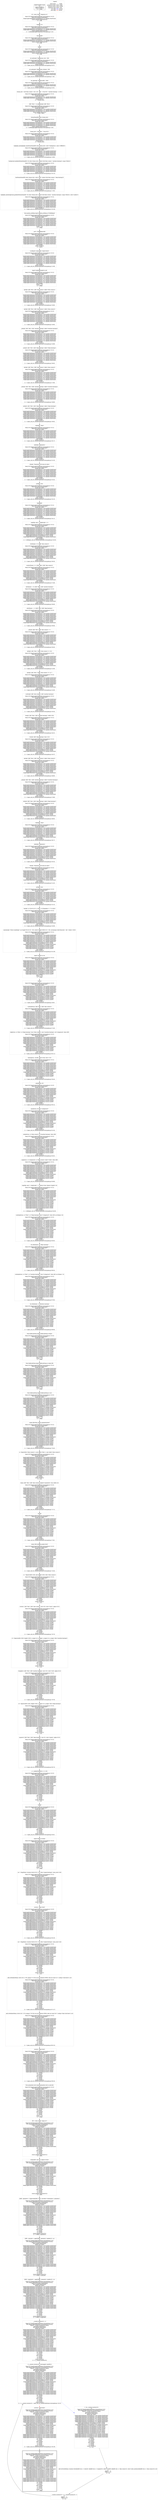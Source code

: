 digraph {
	"node0" [shape="rect",color="black",label=<import pandas as pd<BR/>{{<BR/>heap [[ #TOP# ]]<BR/>value [[ #TOP# ]]<BR/>}} -&gt; [skip]>];
	"node1" [shape="rect",color="gray",label=<scatterplot(sns, x=(&quot;Mes&quot;), y=(&quot;machine learning&quot;), hue=(&quot;categorical&quot;), data=(df), ax=([](axes, 1)))<BR/>{{<BR/>heap [[ df: [heap[s]:pp@'dataframes-tests/guide.py':2:31] ]]<BR/>value [[ df: [pandas.DataFrame*]<BR/>format_dict: [Dict]<BR/>heap[s]:pp@'dataframes-tests/guide.py':11:36: [pandas.DataFrame]<BR/>heap[s]:pp@'dataframes-tests/guide.py':13:8: [pandas.DataFrame]<BR/>heap[s]:pp@'dataframes-tests/guide.py':15:8: [pandas.DataFrame]<BR/>heap[s]:pp@'dataframes-tests/guide.py':16:10: [pandas.DataFrame]<BR/>heap[s]:pp@'dataframes-tests/guide.py':17:8: [pandas.DataFrame]<BR/>heap[s]:pp@'dataframes-tests/guide.py':18:10: [pandas.DataFrame]<BR/>heap[s]:pp@'dataframes-tests/guide.py':2:31: [pandas.DataFrame]<BR/>heap[s]:pp@'dataframes-tests/guide.py':35:5[0]: #TOP#<BR/>heap[s]:pp@'dataframes-tests/guide.py':35:5[1]: #TOP#<BR/>heap[s]:pp@'dataframes-tests/guide.py':3:10: [pandas.DataFrame]<BR/>heap[s]:pp@'dataframes-tests/guide.py':54:54[0]: [string]<BR/>heap[s]:pp@'dataframes-tests/guide.py':54:54[1]: [int32]<BR/>heap[s]:pp@'dataframes-tests/guide.py':54:81[0]: [string]<BR/>heap[s]:pp@'dataframes-tests/guide.py':54:81[1]: [int32]<BR/>heap[s]:pp@'dataframes-tests/guide.py':64:57[0]: [int32]<BR/>heap[s]:pp@'dataframes-tests/guide.py':64:57[1]: [int32]<BR/>heap[s]:pp@'dataframes-tests/guide.py':64:5[0]: #TOP#<BR/>heap[s]:pp@'dataframes-tests/guide.py':64:5[1]: #TOP#<BR/>prof: #TOP#<BR/>[stack: #TOP#] ]]<BR/>}} -&gt; [open_call_ret_value@'dataframes-tests/guide.py':67:85]>];
	"node2" [shape="rect",color="gray",label=<circle(s1, [](df, 'Mes'), [](df, 'data science'), size=(10), color=('navy'), alpha=(0.5))<BR/>{{<BR/>heap [[ df: [heap[s]:pp@'dataframes-tests/guide.py':2:31] ]]<BR/>value [[ df: [pandas.DataFrame*]<BR/>format_dict: [Dict]<BR/>heap[s]:pp@'dataframes-tests/guide.py':11:36: [pandas.DataFrame]<BR/>heap[s]:pp@'dataframes-tests/guide.py':13:8: [pandas.DataFrame]<BR/>heap[s]:pp@'dataframes-tests/guide.py':15:8: [pandas.DataFrame]<BR/>heap[s]:pp@'dataframes-tests/guide.py':16:10: [pandas.DataFrame]<BR/>heap[s]:pp@'dataframes-tests/guide.py':17:8: [pandas.DataFrame]<BR/>heap[s]:pp@'dataframes-tests/guide.py':18:10: [pandas.DataFrame]<BR/>heap[s]:pp@'dataframes-tests/guide.py':2:31: [pandas.DataFrame]<BR/>heap[s]:pp@'dataframes-tests/guide.py':35:5[0]: #TOP#<BR/>heap[s]:pp@'dataframes-tests/guide.py':35:5[1]: #TOP#<BR/>heap[s]:pp@'dataframes-tests/guide.py':3:10: [pandas.DataFrame]<BR/>heap[s]:pp@'dataframes-tests/guide.py':54:54[0]: [string]<BR/>heap[s]:pp@'dataframes-tests/guide.py':54:54[1]: [int32]<BR/>heap[s]:pp@'dataframes-tests/guide.py':54:81[0]: [string]<BR/>heap[s]:pp@'dataframes-tests/guide.py':54:81[1]: [int32]<BR/>heap[s]:pp@'dataframes-tests/guide.py':64:57[0]: [int32]<BR/>heap[s]:pp@'dataframes-tests/guide.py':64:57[1]: [int32]<BR/>heap[s]:pp@'dataframes-tests/guide.py':64:5[0]: #TOP#<BR/>heap[s]:pp@'dataframes-tests/guide.py':64:5[1]: #TOP#<BR/>p: #TOP#<BR/>prof: #TOP#<BR/>s1: #TOP#<BR/>[stack: #TOP#] ]]<BR/>}} -&gt; [open_call_ret_value@'dataframes-tests/guide.py':76:73]>];
	"node3" [shape="rect",color="gray",label=<hist(plt, [](df, 'deep learning'), bins=(15))<BR/>{{<BR/>heap [[ df: [heap[s]:pp@'dataframes-tests/guide.py':2:31] ]]<BR/>value [[ df: [pandas.DataFrame*]<BR/>format_dict: [Dict]<BR/>heap[s]:pp@'dataframes-tests/guide.py':11:36: [pandas.DataFrame]<BR/>heap[s]:pp@'dataframes-tests/guide.py':13:8: [pandas.DataFrame]<BR/>heap[s]:pp@'dataframes-tests/guide.py':15:8: [pandas.DataFrame]<BR/>heap[s]:pp@'dataframes-tests/guide.py':16:10: [pandas.DataFrame]<BR/>heap[s]:pp@'dataframes-tests/guide.py':17:8: [pandas.DataFrame]<BR/>heap[s]:pp@'dataframes-tests/guide.py':18:10: [pandas.DataFrame]<BR/>heap[s]:pp@'dataframes-tests/guide.py':2:31: [pandas.DataFrame]<BR/>heap[s]:pp@'dataframes-tests/guide.py':35:5[0]: #TOP#<BR/>heap[s]:pp@'dataframes-tests/guide.py':35:5[1]: #TOP#<BR/>heap[s]:pp@'dataframes-tests/guide.py':3:10: [pandas.DataFrame]<BR/>prof: #TOP#<BR/>[stack: #TOP#] ]]<BR/>}} -&gt; [open_call_ret_value@'dataframes-tests/guide.py':45:37]>];
	"node4" [shape="rect",color="gray",label=<prof = ProfileReport(df)<BR/>{{<BR/>heap [[ df: [heap[s]:pp@'dataframes-tests/guide.py':2:31] ]]<BR/>value [[ df: [pandas.DataFrame*]<BR/>format_dict: [Dict]<BR/>heap[s]:pp@'dataframes-tests/guide.py':11:36: [pandas.DataFrame]<BR/>heap[s]:pp@'dataframes-tests/guide.py':13:8: [pandas.DataFrame]<BR/>heap[s]:pp@'dataframes-tests/guide.py':15:8: [pandas.DataFrame]<BR/>heap[s]:pp@'dataframes-tests/guide.py':16:10: [pandas.DataFrame]<BR/>heap[s]:pp@'dataframes-tests/guide.py':17:8: [pandas.DataFrame]<BR/>heap[s]:pp@'dataframes-tests/guide.py':18:10: [pandas.DataFrame]<BR/>heap[s]:pp@'dataframes-tests/guide.py':2:31: [pandas.DataFrame]<BR/>heap[s]:pp@'dataframes-tests/guide.py':3:10: [pandas.DataFrame]<BR/>prof: #TOP#<BR/>[stack: #TOP#] ]]<BR/>}} -&gt; [prof]>];
	"node5" [shape="rect",color="gray",label=<format_dict = dict('Mes', '{:%m-%Y}')<BR/>{{<BR/>heap [[ df: [heap[s]:pp@'dataframes-tests/guide.py':2:31] ]]<BR/>value [[ df: [pandas.DataFrame*]<BR/>format_dict: [Dict]<BR/>heap[s]:pp@'dataframes-tests/guide.py':11:36: [pandas.DataFrame]<BR/>heap[s]:pp@'dataframes-tests/guide.py':13:8: [pandas.DataFrame]<BR/>heap[s]:pp@'dataframes-tests/guide.py':2:31: [pandas.DataFrame]<BR/>heap[s]:pp@'dataframes-tests/guide.py':3:10: [pandas.DataFrame]<BR/>[stack: [Dict]] ]]<BR/>}} -&gt; [format_dict]>];
	"node6" [shape="rect",color="black",peripheries="2",label=<ret<BR/>{{<BR/>heap [[ df: [heap[s]:pp@'dataframes-tests/guide.py':2:31]<BR/>df2: [heap[s]:pp@'dataframes-tests/guide.py':91:28] ]]<BR/>value [[ __counter_location101: [int32]<BR/>df: [pandas.DataFrame*]<BR/>df2: [pandas.DataFrame*]<BR/>format_dict: [Dict]<BR/>heap[s]:pp@'dataframes-tests/guide.py':11:36: [pandas.DataFrame]<BR/>heap[s]:pp@'dataframes-tests/guide.py':13:8: [pandas.DataFrame]<BR/>heap[s]:pp@'dataframes-tests/guide.py':15:8: [pandas.DataFrame]<BR/>heap[s]:pp@'dataframes-tests/guide.py':16:10: [pandas.DataFrame]<BR/>heap[s]:pp@'dataframes-tests/guide.py':17:8: [pandas.DataFrame]<BR/>heap[s]:pp@'dataframes-tests/guide.py':18:10: [pandas.DataFrame]<BR/>heap[s]:pp@'dataframes-tests/guide.py':2:31: [pandas.DataFrame]<BR/>heap[s]:pp@'dataframes-tests/guide.py':35:5[0]: #TOP#<BR/>heap[s]:pp@'dataframes-tests/guide.py':35:5[1]: #TOP#<BR/>heap[s]:pp@'dataframes-tests/guide.py':3:10: [pandas.DataFrame]<BR/>heap[s]:pp@'dataframes-tests/guide.py':54:54[0]: [string]<BR/>heap[s]:pp@'dataframes-tests/guide.py':54:54[1]: [int32]<BR/>heap[s]:pp@'dataframes-tests/guide.py':54:81[0]: [string]<BR/>heap[s]:pp@'dataframes-tests/guide.py':54:81[1]: [int32]<BR/>heap[s]:pp@'dataframes-tests/guide.py':64:57[0]: [int32]<BR/>heap[s]:pp@'dataframes-tests/guide.py':64:57[1]: [int32]<BR/>heap[s]:pp@'dataframes-tests/guide.py':64:5[0]: #TOP#<BR/>heap[s]:pp@'dataframes-tests/guide.py':64:5[1]: #TOP#<BR/>heap[s]:pp@'dataframes-tests/guide.py':91:28: [pandas.DataFrame]<BR/>heap[s]:pp@'dataframes-tests/guide.py':93:59: [pandas.DataFrame]<BR/>heap[s]:pp@'dataframes-tests/guide.py':94:53: [pandas.DataFrame]<BR/>heap[s]:pp@'dataframes-tests/guide.py':95:54: [pandas.DataFrame]<BR/>m1: #TOP#<BR/>m2: #TOP#<BR/>p: #TOP#<BR/>prof: #TOP#<BR/>s1: #TOP#<BR/>s2: #TOP#<BR/>s3: #TOP#<BR/>[stack: _|_] ]]<BR/>}} -&gt; [skip]>];
	"node7" [shape="rect",color="gray",label=<xlabel(plt, 'Date')<BR/>{{<BR/>heap [[ df: [heap[s]:pp@'dataframes-tests/guide.py':2:31] ]]<BR/>value [[ df: [pandas.DataFrame*]<BR/>format_dict: [Dict]<BR/>heap[s]:pp@'dataframes-tests/guide.py':11:36: [pandas.DataFrame]<BR/>heap[s]:pp@'dataframes-tests/guide.py':13:8: [pandas.DataFrame]<BR/>heap[s]:pp@'dataframes-tests/guide.py':15:8: [pandas.DataFrame]<BR/>heap[s]:pp@'dataframes-tests/guide.py':16:10: [pandas.DataFrame]<BR/>heap[s]:pp@'dataframes-tests/guide.py':17:8: [pandas.DataFrame]<BR/>heap[s]:pp@'dataframes-tests/guide.py':18:10: [pandas.DataFrame]<BR/>heap[s]:pp@'dataframes-tests/guide.py':2:31: [pandas.DataFrame]<BR/>heap[s]:pp@'dataframes-tests/guide.py':3:10: [pandas.DataFrame]<BR/>prof: #TOP#<BR/>[stack: #TOP#] ]]<BR/>}} -&gt; [open_call_ret_value@'dataframes-tests/guide.py':30:17]>];
	"node8" [shape="rect",color="gray",label=<grid(plt, true)<BR/>{{<BR/>heap [[ df: [heap[s]:pp@'dataframes-tests/guide.py':2:31] ]]<BR/>value [[ df: [pandas.DataFrame*]<BR/>format_dict: [Dict]<BR/>heap[s]:pp@'dataframes-tests/guide.py':11:36: [pandas.DataFrame]<BR/>heap[s]:pp@'dataframes-tests/guide.py':13:8: [pandas.DataFrame]<BR/>heap[s]:pp@'dataframes-tests/guide.py':15:8: [pandas.DataFrame]<BR/>heap[s]:pp@'dataframes-tests/guide.py':16:10: [pandas.DataFrame]<BR/>heap[s]:pp@'dataframes-tests/guide.py':17:8: [pandas.DataFrame]<BR/>heap[s]:pp@'dataframes-tests/guide.py':18:10: [pandas.DataFrame]<BR/>heap[s]:pp@'dataframes-tests/guide.py':2:31: [pandas.DataFrame]<BR/>heap[s]:pp@'dataframes-tests/guide.py':3:10: [pandas.DataFrame]<BR/>prof: #TOP#<BR/>[stack: #TOP#] ]]<BR/>}} -&gt; [open_call_ret_value@'dataframes-tests/guide.py':33:13]>];
	"node9" [shape="rect",color="gray",label=<text(plt, x=('2010-01-01'), y=(80), s=(r'$\\lambda=1, r^2=0.8$'))<BR/>{{<BR/>heap [[ df: [heap[s]:pp@'dataframes-tests/guide.py':2:31] ]]<BR/>value [[ df: [pandas.DataFrame*]<BR/>format_dict: [Dict]<BR/>heap[s]:pp@'dataframes-tests/guide.py':11:36: [pandas.DataFrame]<BR/>heap[s]:pp@'dataframes-tests/guide.py':13:8: [pandas.DataFrame]<BR/>heap[s]:pp@'dataframes-tests/guide.py':15:8: [pandas.DataFrame]<BR/>heap[s]:pp@'dataframes-tests/guide.py':16:10: [pandas.DataFrame]<BR/>heap[s]:pp@'dataframes-tests/guide.py':17:8: [pandas.DataFrame]<BR/>heap[s]:pp@'dataframes-tests/guide.py':18:10: [pandas.DataFrame]<BR/>heap[s]:pp@'dataframes-tests/guide.py':2:31: [pandas.DataFrame]<BR/>heap[s]:pp@'dataframes-tests/guide.py':35:5[0]: #TOP#<BR/>heap[s]:pp@'dataframes-tests/guide.py':35:5[1]: #TOP#<BR/>heap[s]:pp@'dataframes-tests/guide.py':3:10: [pandas.DataFrame]<BR/>prof: #TOP#<BR/>[stack: #TOP#] ]]<BR/>}} -&gt; [open_call_ret_value@'dataframes-tests/guide.py':53:56]>];
	"node10" [shape="rect",color="gray",label=<s1 = figure(width=(250), plot_height=(250), title=('data science'))<BR/>{{<BR/>heap [[ df: [heap[s]:pp@'dataframes-tests/guide.py':2:31] ]]<BR/>value [[ df: [pandas.DataFrame*]<BR/>format_dict: [Dict]<BR/>heap[s]:pp@'dataframes-tests/guide.py':11:36: [pandas.DataFrame]<BR/>heap[s]:pp@'dataframes-tests/guide.py':13:8: [pandas.DataFrame]<BR/>heap[s]:pp@'dataframes-tests/guide.py':15:8: [pandas.DataFrame]<BR/>heap[s]:pp@'dataframes-tests/guide.py':16:10: [pandas.DataFrame]<BR/>heap[s]:pp@'dataframes-tests/guide.py':17:8: [pandas.DataFrame]<BR/>heap[s]:pp@'dataframes-tests/guide.py':18:10: [pandas.DataFrame]<BR/>heap[s]:pp@'dataframes-tests/guide.py':2:31: [pandas.DataFrame]<BR/>heap[s]:pp@'dataframes-tests/guide.py':35:5[0]: #TOP#<BR/>heap[s]:pp@'dataframes-tests/guide.py':35:5[1]: #TOP#<BR/>heap[s]:pp@'dataframes-tests/guide.py':3:10: [pandas.DataFrame]<BR/>heap[s]:pp@'dataframes-tests/guide.py':54:54[0]: [string]<BR/>heap[s]:pp@'dataframes-tests/guide.py':54:54[1]: [int32]<BR/>heap[s]:pp@'dataframes-tests/guide.py':54:81[0]: [string]<BR/>heap[s]:pp@'dataframes-tests/guide.py':54:81[1]: [int32]<BR/>heap[s]:pp@'dataframes-tests/guide.py':64:57[0]: [int32]<BR/>heap[s]:pp@'dataframes-tests/guide.py':64:57[1]: [int32]<BR/>heap[s]:pp@'dataframes-tests/guide.py':64:5[0]: #TOP#<BR/>heap[s]:pp@'dataframes-tests/guide.py':64:5[1]: #TOP#<BR/>p: #TOP#<BR/>prof: #TOP#<BR/>s1: #TOP#<BR/>[stack: #TOP#] ]]<BR/>}} -&gt; [s1]>];
	"node11" [shape="rect",color="gray",label=<from bokeh.plotting import bokeh.plotting as save<BR/>{{<BR/>heap [[ df: [heap[s]:pp@'dataframes-tests/guide.py':2:31] ]]<BR/>value [[ df: [pandas.DataFrame*]<BR/>format_dict: [Dict]<BR/>heap[s]:pp@'dataframes-tests/guide.py':11:36: [pandas.DataFrame]<BR/>heap[s]:pp@'dataframes-tests/guide.py':13:8: [pandas.DataFrame]<BR/>heap[s]:pp@'dataframes-tests/guide.py':15:8: [pandas.DataFrame]<BR/>heap[s]:pp@'dataframes-tests/guide.py':16:10: [pandas.DataFrame]<BR/>heap[s]:pp@'dataframes-tests/guide.py':17:8: [pandas.DataFrame]<BR/>heap[s]:pp@'dataframes-tests/guide.py':18:10: [pandas.DataFrame]<BR/>heap[s]:pp@'dataframes-tests/guide.py':2:31: [pandas.DataFrame]<BR/>heap[s]:pp@'dataframes-tests/guide.py':35:5[0]: #TOP#<BR/>heap[s]:pp@'dataframes-tests/guide.py':35:5[1]: #TOP#<BR/>heap[s]:pp@'dataframes-tests/guide.py':3:10: [pandas.DataFrame]<BR/>heap[s]:pp@'dataframes-tests/guide.py':54:54[0]: [string]<BR/>heap[s]:pp@'dataframes-tests/guide.py':54:54[1]: [int32]<BR/>heap[s]:pp@'dataframes-tests/guide.py':54:81[0]: [string]<BR/>heap[s]:pp@'dataframes-tests/guide.py':54:81[1]: [int32]<BR/>heap[s]:pp@'dataframes-tests/guide.py':64:57[0]: [int32]<BR/>heap[s]:pp@'dataframes-tests/guide.py':64:57[1]: [int32]<BR/>heap[s]:pp@'dataframes-tests/guide.py':64:5[0]: #TOP#<BR/>heap[s]:pp@'dataframes-tests/guide.py':64:5[1]: #TOP#<BR/>prof: #TOP#<BR/>[stack: _|_] ]]<BR/>}} -&gt; [skip]>];
	"node12" [shape="rect",color="gray",label=<__counter_location101 = +(__counter_location101, 1)<BR/>{{<BR/>heap [[ _|_ ]]<BR/>value [[ _|_ ]]<BR/>}} -&gt; []>];
	"node13" [shape="rect",color="gray",label=<scatterplot(sns, x=(&quot;Mes&quot;), y=(&quot;deep learning&quot;), hue=(&quot;categorical&quot;), data=(df), ax=([](axes, 0)))<BR/>{{<BR/>heap [[ df: [heap[s]:pp@'dataframes-tests/guide.py':2:31] ]]<BR/>value [[ df: [pandas.DataFrame*]<BR/>format_dict: [Dict]<BR/>heap[s]:pp@'dataframes-tests/guide.py':11:36: [pandas.DataFrame]<BR/>heap[s]:pp@'dataframes-tests/guide.py':13:8: [pandas.DataFrame]<BR/>heap[s]:pp@'dataframes-tests/guide.py':15:8: [pandas.DataFrame]<BR/>heap[s]:pp@'dataframes-tests/guide.py':16:10: [pandas.DataFrame]<BR/>heap[s]:pp@'dataframes-tests/guide.py':17:8: [pandas.DataFrame]<BR/>heap[s]:pp@'dataframes-tests/guide.py':18:10: [pandas.DataFrame]<BR/>heap[s]:pp@'dataframes-tests/guide.py':2:31: [pandas.DataFrame]<BR/>heap[s]:pp@'dataframes-tests/guide.py':35:5[0]: #TOP#<BR/>heap[s]:pp@'dataframes-tests/guide.py':35:5[1]: #TOP#<BR/>heap[s]:pp@'dataframes-tests/guide.py':3:10: [pandas.DataFrame]<BR/>heap[s]:pp@'dataframes-tests/guide.py':54:54[0]: [string]<BR/>heap[s]:pp@'dataframes-tests/guide.py':54:54[1]: [int32]<BR/>heap[s]:pp@'dataframes-tests/guide.py':54:81[0]: [string]<BR/>heap[s]:pp@'dataframes-tests/guide.py':54:81[1]: [int32]<BR/>heap[s]:pp@'dataframes-tests/guide.py':64:57[0]: [int32]<BR/>heap[s]:pp@'dataframes-tests/guide.py':64:57[1]: [int32]<BR/>heap[s]:pp@'dataframes-tests/guide.py':64:5[0]: #TOP#<BR/>heap[s]:pp@'dataframes-tests/guide.py':64:5[1]: #TOP#<BR/>prof: #TOP#<BR/>[stack: #TOP#] ]]<BR/>}} -&gt; [open_call_ret_value@'dataframes-tests/guide.py':65:82]>];
	"node14" [shape="rect",color="gray",label=<plot(plt, [](df, 'Mes'), *([](df, 'data science'), 3), 'g^')<BR/>{{<BR/>heap [[ df: [heap[s]:pp@'dataframes-tests/guide.py':2:31] ]]<BR/>value [[ df: [pandas.DataFrame*]<BR/>format_dict: [Dict]<BR/>heap[s]:pp@'dataframes-tests/guide.py':11:36: [pandas.DataFrame]<BR/>heap[s]:pp@'dataframes-tests/guide.py':13:8: [pandas.DataFrame]<BR/>heap[s]:pp@'dataframes-tests/guide.py':15:8: [pandas.DataFrame]<BR/>heap[s]:pp@'dataframes-tests/guide.py':16:10: [pandas.DataFrame]<BR/>heap[s]:pp@'dataframes-tests/guide.py':17:8: [pandas.DataFrame]<BR/>heap[s]:pp@'dataframes-tests/guide.py':18:10: [pandas.DataFrame]<BR/>heap[s]:pp@'dataframes-tests/guide.py':2:31: [pandas.DataFrame]<BR/>heap[s]:pp@'dataframes-tests/guide.py':35:5[0]: #TOP#<BR/>heap[s]:pp@'dataframes-tests/guide.py':35:5[1]: #TOP#<BR/>heap[s]:pp@'dataframes-tests/guide.py':3:10: [pandas.DataFrame]<BR/>prof: #TOP#<BR/>[stack: #TOP#] ]]<BR/>}} -&gt; [open_call_ret_value@'dataframes-tests/guide.py':42:46]>];
	"node15" [shape="rect",color="gray",label=<plot([](axes, 1, 0), [](df, 'Mes'), [](df, 'machine learning'))<BR/>{{<BR/>heap [[ df: [heap[s]:pp@'dataframes-tests/guide.py':2:31] ]]<BR/>value [[ df: [pandas.DataFrame*]<BR/>format_dict: [Dict]<BR/>heap[s]:pp@'dataframes-tests/guide.py':11:36: [pandas.DataFrame]<BR/>heap[s]:pp@'dataframes-tests/guide.py':13:8: [pandas.DataFrame]<BR/>heap[s]:pp@'dataframes-tests/guide.py':15:8: [pandas.DataFrame]<BR/>heap[s]:pp@'dataframes-tests/guide.py':16:10: [pandas.DataFrame]<BR/>heap[s]:pp@'dataframes-tests/guide.py':17:8: [pandas.DataFrame]<BR/>heap[s]:pp@'dataframes-tests/guide.py':18:10: [pandas.DataFrame]<BR/>heap[s]:pp@'dataframes-tests/guide.py':2:31: [pandas.DataFrame]<BR/>heap[s]:pp@'dataframes-tests/guide.py':35:5[0]: #TOP#<BR/>heap[s]:pp@'dataframes-tests/guide.py':35:5[1]: #TOP#<BR/>heap[s]:pp@'dataframes-tests/guide.py':3:10: [pandas.DataFrame]<BR/>prof: #TOP#<BR/>[stack: #TOP#] ]]<BR/>}} -&gt; [open_call_ret_value@'dataframes-tests/guide.py':38:49]>];
	"node16" [shape="rect",color="gray",label=<jointplot(sns, x=('data science'), y=('machine learning'), data=(df))<BR/>{{<BR/>heap [[ df: [heap[s]:pp@'dataframes-tests/guide.py':2:31] ]]<BR/>value [[ df: [pandas.DataFrame*]<BR/>format_dict: [Dict]<BR/>heap[s]:pp@'dataframes-tests/guide.py':11:36: [pandas.DataFrame]<BR/>heap[s]:pp@'dataframes-tests/guide.py':13:8: [pandas.DataFrame]<BR/>heap[s]:pp@'dataframes-tests/guide.py':15:8: [pandas.DataFrame]<BR/>heap[s]:pp@'dataframes-tests/guide.py':16:10: [pandas.DataFrame]<BR/>heap[s]:pp@'dataframes-tests/guide.py':17:8: [pandas.DataFrame]<BR/>heap[s]:pp@'dataframes-tests/guide.py':18:10: [pandas.DataFrame]<BR/>heap[s]:pp@'dataframes-tests/guide.py':2:31: [pandas.DataFrame]<BR/>heap[s]:pp@'dataframes-tests/guide.py':35:5[0]: #TOP#<BR/>heap[s]:pp@'dataframes-tests/guide.py':35:5[1]: #TOP#<BR/>heap[s]:pp@'dataframes-tests/guide.py':3:10: [pandas.DataFrame]<BR/>heap[s]:pp@'dataframes-tests/guide.py':54:54[0]: [string]<BR/>heap[s]:pp@'dataframes-tests/guide.py':54:54[1]: [int32]<BR/>heap[s]:pp@'dataframes-tests/guide.py':54:81[0]: [string]<BR/>heap[s]:pp@'dataframes-tests/guide.py':54:81[1]: [int32]<BR/>prof: #TOP#<BR/>[stack: #TOP#] ]]<BR/>}} -&gt; [open_call_ret_value@'dataframes-tests/guide.py':62:61]>];
	"node17" [shape="rect",color="gray",label=<format_dict = dict('data science', '${0:,.2f}', 'Mes', '{:%m-%Y}', 'machine learning', '{:.2%}')<BR/>{{<BR/>heap [[ df: [heap[s]:pp@'dataframes-tests/guide.py':2:31] ]]<BR/>value [[ df: [pandas.DataFrame*]<BR/>format_dict: [Dict]<BR/>heap[s]:pp@'dataframes-tests/guide.py':2:31: [pandas.DataFrame]<BR/>heap[s]:pp@'dataframes-tests/guide.py':3:10: [pandas.DataFrame]<BR/>[stack: [Dict]] ]]<BR/>}} -&gt; [format_dict]>];
	"node18" [shape="rect",color="gray",label=<catplot(sns, x=('categorical'), y=('data science'), kind=('violin'), data=(df))<BR/>{{<BR/>heap [[ df: [heap[s]:pp@'dataframes-tests/guide.py':2:31] ]]<BR/>value [[ df: [pandas.DataFrame*]<BR/>format_dict: [Dict]<BR/>heap[s]:pp@'dataframes-tests/guide.py':11:36: [pandas.DataFrame]<BR/>heap[s]:pp@'dataframes-tests/guide.py':13:8: [pandas.DataFrame]<BR/>heap[s]:pp@'dataframes-tests/guide.py':15:8: [pandas.DataFrame]<BR/>heap[s]:pp@'dataframes-tests/guide.py':16:10: [pandas.DataFrame]<BR/>heap[s]:pp@'dataframes-tests/guide.py':17:8: [pandas.DataFrame]<BR/>heap[s]:pp@'dataframes-tests/guide.py':18:10: [pandas.DataFrame]<BR/>heap[s]:pp@'dataframes-tests/guide.py':2:31: [pandas.DataFrame]<BR/>heap[s]:pp@'dataframes-tests/guide.py':35:5[0]: #TOP#<BR/>heap[s]:pp@'dataframes-tests/guide.py':35:5[1]: #TOP#<BR/>heap[s]:pp@'dataframes-tests/guide.py':3:10: [pandas.DataFrame]<BR/>heap[s]:pp@'dataframes-tests/guide.py':54:54[0]: [string]<BR/>heap[s]:pp@'dataframes-tests/guide.py':54:54[1]: [int32]<BR/>heap[s]:pp@'dataframes-tests/guide.py':54:81[0]: [string]<BR/>heap[s]:pp@'dataframes-tests/guide.py':54:81[1]: [int32]<BR/>prof: #TOP#<BR/>[stack: #TOP#] ]]<BR/>}} -&gt; [open_call_ret_value@'dataframes-tests/guide.py':63:69]>];
	"node19" [shape="rect",color="gray",label=<add_to(Circle(folium, location=(list([]([](df2::iloc, i), 'Latitud'), []([](df2::iloc, i), 'Longitud'))), radius=(*(5000, []([](df2::iloc, i), 'data science'))), color=(color_producer([]([](df2::iloc, i), 'data science')))), m3)<BR/>{{<BR/>heap [[ _|_ ]]<BR/>value [[ _|_ ]]<BR/>}} -&gt; []>];
	"node20" [shape="rect",color="gray",label=<plot([](axes, 1, 1), [](df, 'Mes'), [](df, 'deep learning'))<BR/>{{<BR/>heap [[ df: [heap[s]:pp@'dataframes-tests/guide.py':2:31] ]]<BR/>value [[ df: [pandas.DataFrame*]<BR/>format_dict: [Dict]<BR/>heap[s]:pp@'dataframes-tests/guide.py':11:36: [pandas.DataFrame]<BR/>heap[s]:pp@'dataframes-tests/guide.py':13:8: [pandas.DataFrame]<BR/>heap[s]:pp@'dataframes-tests/guide.py':15:8: [pandas.DataFrame]<BR/>heap[s]:pp@'dataframes-tests/guide.py':16:10: [pandas.DataFrame]<BR/>heap[s]:pp@'dataframes-tests/guide.py':17:8: [pandas.DataFrame]<BR/>heap[s]:pp@'dataframes-tests/guide.py':18:10: [pandas.DataFrame]<BR/>heap[s]:pp@'dataframes-tests/guide.py':2:31: [pandas.DataFrame]<BR/>heap[s]:pp@'dataframes-tests/guide.py':35:5[0]: #TOP#<BR/>heap[s]:pp@'dataframes-tests/guide.py':35:5[1]: #TOP#<BR/>heap[s]:pp@'dataframes-tests/guide.py':3:10: [pandas.DataFrame]<BR/>prof: #TOP#<BR/>[stack: #TOP#] ]]<BR/>}} -&gt; [open_call_ret_value@'dataframes-tests/guide.py':39:46]>];
	"node21" [shape="rect",color="gray",label=<line(p, [](df, 'Mes'), [](df, 'data science'), legend=('popularity'), line_width=(2))<BR/>{{<BR/>heap [[ df: [heap[s]:pp@'dataframes-tests/guide.py':2:31] ]]<BR/>value [[ df: [pandas.DataFrame*]<BR/>format_dict: [Dict]<BR/>heap[s]:pp@'dataframes-tests/guide.py':11:36: [pandas.DataFrame]<BR/>heap[s]:pp@'dataframes-tests/guide.py':13:8: [pandas.DataFrame]<BR/>heap[s]:pp@'dataframes-tests/guide.py':15:8: [pandas.DataFrame]<BR/>heap[s]:pp@'dataframes-tests/guide.py':16:10: [pandas.DataFrame]<BR/>heap[s]:pp@'dataframes-tests/guide.py':17:8: [pandas.DataFrame]<BR/>heap[s]:pp@'dataframes-tests/guide.py':18:10: [pandas.DataFrame]<BR/>heap[s]:pp@'dataframes-tests/guide.py':2:31: [pandas.DataFrame]<BR/>heap[s]:pp@'dataframes-tests/guide.py':35:5[0]: #TOP#<BR/>heap[s]:pp@'dataframes-tests/guide.py':35:5[1]: #TOP#<BR/>heap[s]:pp@'dataframes-tests/guide.py':3:10: [pandas.DataFrame]<BR/>heap[s]:pp@'dataframes-tests/guide.py':54:54[0]: [string]<BR/>heap[s]:pp@'dataframes-tests/guide.py':54:54[1]: [int32]<BR/>heap[s]:pp@'dataframes-tests/guide.py':54:81[0]: [string]<BR/>heap[s]:pp@'dataframes-tests/guide.py':54:81[1]: [int32]<BR/>heap[s]:pp@'dataframes-tests/guide.py':64:57[0]: [int32]<BR/>heap[s]:pp@'dataframes-tests/guide.py':64:57[1]: [int32]<BR/>heap[s]:pp@'dataframes-tests/guide.py':64:5[0]: #TOP#<BR/>heap[s]:pp@'dataframes-tests/guide.py':64:5[1]: #TOP#<BR/>p: #TOP#<BR/>prof: #TOP#<BR/>[stack: #TOP#] ]]<BR/>}} -&gt; [open_call_ret_value@'dataframes-tests/guide.py':72:71]>];
	"node22" [shape="rect",color="gray",label=<scatterplot(sns, [](df, 'Mes'), [](df, 'data science'))<BR/>{{<BR/>heap [[ df: [heap[s]:pp@'dataframes-tests/guide.py':2:31] ]]<BR/>value [[ df: [pandas.DataFrame*]<BR/>format_dict: [Dict]<BR/>heap[s]:pp@'dataframes-tests/guide.py':11:36: [pandas.DataFrame]<BR/>heap[s]:pp@'dataframes-tests/guide.py':13:8: [pandas.DataFrame]<BR/>heap[s]:pp@'dataframes-tests/guide.py':15:8: [pandas.DataFrame]<BR/>heap[s]:pp@'dataframes-tests/guide.py':16:10: [pandas.DataFrame]<BR/>heap[s]:pp@'dataframes-tests/guide.py':17:8: [pandas.DataFrame]<BR/>heap[s]:pp@'dataframes-tests/guide.py':18:10: [pandas.DataFrame]<BR/>heap[s]:pp@'dataframes-tests/guide.py':2:31: [pandas.DataFrame]<BR/>heap[s]:pp@'dataframes-tests/guide.py':35:5[0]: #TOP#<BR/>heap[s]:pp@'dataframes-tests/guide.py':35:5[1]: #TOP#<BR/>heap[s]:pp@'dataframes-tests/guide.py':3:10: [pandas.DataFrame]<BR/>heap[s]:pp@'dataframes-tests/guide.py':54:54[0]: [string]<BR/>heap[s]:pp@'dataframes-tests/guide.py':54:54[1]: [int32]<BR/>heap[s]:pp@'dataframes-tests/guide.py':54:81[0]: [string]<BR/>heap[s]:pp@'dataframes-tests/guide.py':54:81[1]: [int32]<BR/>prof: #TOP#<BR/>[stack: #TOP#] ]]<BR/>}} -&gt; [open_call_ret_value@'dataframes-tests/guide.py':57:45]>];
	"node23" [shape="rect",color="gray",label=<plot(plt, [](df, 'Mes'), [](df, 'machine learning'), label=('machine learning'))<BR/>{{<BR/>heap [[ df: [heap[s]:pp@'dataframes-tests/guide.py':2:31] ]]<BR/>value [[ df: [pandas.DataFrame*]<BR/>format_dict: [Dict]<BR/>heap[s]:pp@'dataframes-tests/guide.py':11:36: [pandas.DataFrame]<BR/>heap[s]:pp@'dataframes-tests/guide.py':13:8: [pandas.DataFrame]<BR/>heap[s]:pp@'dataframes-tests/guide.py':15:8: [pandas.DataFrame]<BR/>heap[s]:pp@'dataframes-tests/guide.py':16:10: [pandas.DataFrame]<BR/>heap[s]:pp@'dataframes-tests/guide.py':17:8: [pandas.DataFrame]<BR/>heap[s]:pp@'dataframes-tests/guide.py':18:10: [pandas.DataFrame]<BR/>heap[s]:pp@'dataframes-tests/guide.py':2:31: [pandas.DataFrame]<BR/>heap[s]:pp@'dataframes-tests/guide.py':3:10: [pandas.DataFrame]<BR/>prof: #TOP#<BR/>[stack: #TOP#] ]]<BR/>}} -&gt; [open_call_ret_value@'dataframes-tests/guide.py':28:68]>];
	"node24" [shape="rect",color="gray",label=<plot(plt, [](df, 'Mes'), *([](df, 'data science'), 2), 'bs')<BR/>{{<BR/>heap [[ df: [heap[s]:pp@'dataframes-tests/guide.py':2:31] ]]<BR/>value [[ df: [pandas.DataFrame*]<BR/>format_dict: [Dict]<BR/>heap[s]:pp@'dataframes-tests/guide.py':11:36: [pandas.DataFrame]<BR/>heap[s]:pp@'dataframes-tests/guide.py':13:8: [pandas.DataFrame]<BR/>heap[s]:pp@'dataframes-tests/guide.py':15:8: [pandas.DataFrame]<BR/>heap[s]:pp@'dataframes-tests/guide.py':16:10: [pandas.DataFrame]<BR/>heap[s]:pp@'dataframes-tests/guide.py':17:8: [pandas.DataFrame]<BR/>heap[s]:pp@'dataframes-tests/guide.py':18:10: [pandas.DataFrame]<BR/>heap[s]:pp@'dataframes-tests/guide.py':2:31: [pandas.DataFrame]<BR/>heap[s]:pp@'dataframes-tests/guide.py':35:5[0]: #TOP#<BR/>heap[s]:pp@'dataframes-tests/guide.py':35:5[1]: #TOP#<BR/>heap[s]:pp@'dataframes-tests/guide.py':3:10: [pandas.DataFrame]<BR/>prof: #TOP#<BR/>[stack: #TOP#] ]]<BR/>}} -&gt; [open_call_ret_value@'dataframes-tests/guide.py':41:46]>];
	"node25" [shape="rect",color="gray",label=<import folium as folium<BR/>{{<BR/>heap [[ df: [heap[s]:pp@'dataframes-tests/guide.py':2:31] ]]<BR/>value [[ df: [pandas.DataFrame*]<BR/>format_dict: [Dict]<BR/>heap[s]:pp@'dataframes-tests/guide.py':11:36: [pandas.DataFrame]<BR/>heap[s]:pp@'dataframes-tests/guide.py':13:8: [pandas.DataFrame]<BR/>heap[s]:pp@'dataframes-tests/guide.py':15:8: [pandas.DataFrame]<BR/>heap[s]:pp@'dataframes-tests/guide.py':16:10: [pandas.DataFrame]<BR/>heap[s]:pp@'dataframes-tests/guide.py':17:8: [pandas.DataFrame]<BR/>heap[s]:pp@'dataframes-tests/guide.py':18:10: [pandas.DataFrame]<BR/>heap[s]:pp@'dataframes-tests/guide.py':2:31: [pandas.DataFrame]<BR/>heap[s]:pp@'dataframes-tests/guide.py':35:5[0]: #TOP#<BR/>heap[s]:pp@'dataframes-tests/guide.py':35:5[1]: #TOP#<BR/>heap[s]:pp@'dataframes-tests/guide.py':3:10: [pandas.DataFrame]<BR/>heap[s]:pp@'dataframes-tests/guide.py':54:54[0]: [string]<BR/>heap[s]:pp@'dataframes-tests/guide.py':54:54[1]: [int32]<BR/>heap[s]:pp@'dataframes-tests/guide.py':54:81[0]: [string]<BR/>heap[s]:pp@'dataframes-tests/guide.py':54:81[1]: [int32]<BR/>heap[s]:pp@'dataframes-tests/guide.py':64:57[0]: [int32]<BR/>heap[s]:pp@'dataframes-tests/guide.py':64:57[1]: [int32]<BR/>heap[s]:pp@'dataframes-tests/guide.py':64:5[0]: #TOP#<BR/>heap[s]:pp@'dataframes-tests/guide.py':64:5[1]: #TOP#<BR/>p: #TOP#<BR/>prof: #TOP#<BR/>s1: #TOP#<BR/>s2: #TOP#<BR/>s3: #TOP#<BR/>[stack: _|_] ]]<BR/>}} -&gt; [skip]>];
	"node26" [shape="rect",color="gray",label=<p = figure(title=('data science'), x_axis_label=('Mes'), y_axis_label=('data science'))<BR/>{{<BR/>heap [[ df: [heap[s]:pp@'dataframes-tests/guide.py':2:31] ]]<BR/>value [[ df: [pandas.DataFrame*]<BR/>format_dict: [Dict]<BR/>heap[s]:pp@'dataframes-tests/guide.py':11:36: [pandas.DataFrame]<BR/>heap[s]:pp@'dataframes-tests/guide.py':13:8: [pandas.DataFrame]<BR/>heap[s]:pp@'dataframes-tests/guide.py':15:8: [pandas.DataFrame]<BR/>heap[s]:pp@'dataframes-tests/guide.py':16:10: [pandas.DataFrame]<BR/>heap[s]:pp@'dataframes-tests/guide.py':17:8: [pandas.DataFrame]<BR/>heap[s]:pp@'dataframes-tests/guide.py':18:10: [pandas.DataFrame]<BR/>heap[s]:pp@'dataframes-tests/guide.py':2:31: [pandas.DataFrame]<BR/>heap[s]:pp@'dataframes-tests/guide.py':35:5[0]: #TOP#<BR/>heap[s]:pp@'dataframes-tests/guide.py':35:5[1]: #TOP#<BR/>heap[s]:pp@'dataframes-tests/guide.py':3:10: [pandas.DataFrame]<BR/>heap[s]:pp@'dataframes-tests/guide.py':54:54[0]: [string]<BR/>heap[s]:pp@'dataframes-tests/guide.py':54:54[1]: [int32]<BR/>heap[s]:pp@'dataframes-tests/guide.py':54:81[0]: [string]<BR/>heap[s]:pp@'dataframes-tests/guide.py':54:81[1]: [int32]<BR/>heap[s]:pp@'dataframes-tests/guide.py':64:57[0]: [int32]<BR/>heap[s]:pp@'dataframes-tests/guide.py':64:57[1]: [int32]<BR/>heap[s]:pp@'dataframes-tests/guide.py':64:5[0]: #TOP#<BR/>heap[s]:pp@'dataframes-tests/guide.py':64:5[1]: #TOP#<BR/>p: #TOP#<BR/>prof: #TOP#<BR/>[stack: #TOP#] ]]<BR/>}} -&gt; [p]>];
	"node27" [shape="rect",color="gray",label=<tuple(fig, axes) = subplots(plt, 2, 2)<BR/>{{<BR/>heap [[ df: [heap[s]:pp@'dataframes-tests/guide.py':2:31] ]]<BR/>value [[ df: [pandas.DataFrame*]<BR/>format_dict: [Dict]<BR/>heap[s]:pp@'dataframes-tests/guide.py':11:36: [pandas.DataFrame]<BR/>heap[s]:pp@'dataframes-tests/guide.py':13:8: [pandas.DataFrame]<BR/>heap[s]:pp@'dataframes-tests/guide.py':15:8: [pandas.DataFrame]<BR/>heap[s]:pp@'dataframes-tests/guide.py':16:10: [pandas.DataFrame]<BR/>heap[s]:pp@'dataframes-tests/guide.py':17:8: [pandas.DataFrame]<BR/>heap[s]:pp@'dataframes-tests/guide.py':18:10: [pandas.DataFrame]<BR/>heap[s]:pp@'dataframes-tests/guide.py':2:31: [pandas.DataFrame]<BR/>heap[s]:pp@'dataframes-tests/guide.py':35:5[0]: #TOP#<BR/>heap[s]:pp@'dataframes-tests/guide.py':35:5[1]: #TOP#<BR/>heap[s]:pp@'dataframes-tests/guide.py':3:10: [pandas.DataFrame]<BR/>prof: #TOP#<BR/>[stack: #TOP#] ]]<BR/>}} -&gt; [ref$open_call_ret_value@'dataframes-tests/guide.py':35:28]>];
	"node28" [shape="rect",color="gray",label=<save(p)<BR/>{{<BR/>heap [[ df: [heap[s]:pp@'dataframes-tests/guide.py':2:31] ]]<BR/>value [[ df: [pandas.DataFrame*]<BR/>format_dict: [Dict]<BR/>heap[s]:pp@'dataframes-tests/guide.py':11:36: [pandas.DataFrame]<BR/>heap[s]:pp@'dataframes-tests/guide.py':13:8: [pandas.DataFrame]<BR/>heap[s]:pp@'dataframes-tests/guide.py':15:8: [pandas.DataFrame]<BR/>heap[s]:pp@'dataframes-tests/guide.py':16:10: [pandas.DataFrame]<BR/>heap[s]:pp@'dataframes-tests/guide.py':17:8: [pandas.DataFrame]<BR/>heap[s]:pp@'dataframes-tests/guide.py':18:10: [pandas.DataFrame]<BR/>heap[s]:pp@'dataframes-tests/guide.py':2:31: [pandas.DataFrame]<BR/>heap[s]:pp@'dataframes-tests/guide.py':35:5[0]: #TOP#<BR/>heap[s]:pp@'dataframes-tests/guide.py':35:5[1]: #TOP#<BR/>heap[s]:pp@'dataframes-tests/guide.py':3:10: [pandas.DataFrame]<BR/>heap[s]:pp@'dataframes-tests/guide.py':54:54[0]: [string]<BR/>heap[s]:pp@'dataframes-tests/guide.py':54:54[1]: [int32]<BR/>heap[s]:pp@'dataframes-tests/guide.py':54:81[0]: [string]<BR/>heap[s]:pp@'dataframes-tests/guide.py':54:81[1]: [int32]<BR/>heap[s]:pp@'dataframes-tests/guide.py':64:57[0]: [int32]<BR/>heap[s]:pp@'dataframes-tests/guide.py':64:57[1]: [int32]<BR/>heap[s]:pp@'dataframes-tests/guide.py':64:5[0]: #TOP#<BR/>heap[s]:pp@'dataframes-tests/guide.py':64:5[1]: #TOP#<BR/>p: #TOP#<BR/>prof: #TOP#<BR/>s1: #TOP#<BR/>s2: #TOP#<BR/>s3: #TOP#<BR/>[stack: #TOP#] ]]<BR/>}} -&gt; [open_call_ret_value@'dataframes-tests/guide.py':82:6]>];
	"node29" [shape="rect",color="gray",label=<plot(plt, [](df, 'Mes'), [](df, 'deep learning'), label=('deep learning'))<BR/>{{<BR/>heap [[ df: [heap[s]:pp@'dataframes-tests/guide.py':2:31] ]]<BR/>value [[ df: [pandas.DataFrame*]<BR/>format_dict: [Dict]<BR/>heap[s]:pp@'dataframes-tests/guide.py':11:36: [pandas.DataFrame]<BR/>heap[s]:pp@'dataframes-tests/guide.py':13:8: [pandas.DataFrame]<BR/>heap[s]:pp@'dataframes-tests/guide.py':15:8: [pandas.DataFrame]<BR/>heap[s]:pp@'dataframes-tests/guide.py':16:10: [pandas.DataFrame]<BR/>heap[s]:pp@'dataframes-tests/guide.py':17:8: [pandas.DataFrame]<BR/>heap[s]:pp@'dataframes-tests/guide.py':18:10: [pandas.DataFrame]<BR/>heap[s]:pp@'dataframes-tests/guide.py':2:31: [pandas.DataFrame]<BR/>heap[s]:pp@'dataframes-tests/guide.py':3:10: [pandas.DataFrame]<BR/>prof: #TOP#<BR/>[stack: #TOP#] ]]<BR/>}} -&gt; [open_call_ret_value@'dataframes-tests/guide.py':29:62]>];
	"node30" [shape="rect",color="gray",label=<set_title([](axes, 1), 'Machine Learning')<BR/>{{<BR/>heap [[ df: [heap[s]:pp@'dataframes-tests/guide.py':2:31] ]]<BR/>value [[ df: [pandas.DataFrame*]<BR/>format_dict: [Dict]<BR/>heap[s]:pp@'dataframes-tests/guide.py':11:36: [pandas.DataFrame]<BR/>heap[s]:pp@'dataframes-tests/guide.py':13:8: [pandas.DataFrame]<BR/>heap[s]:pp@'dataframes-tests/guide.py':15:8: [pandas.DataFrame]<BR/>heap[s]:pp@'dataframes-tests/guide.py':16:10: [pandas.DataFrame]<BR/>heap[s]:pp@'dataframes-tests/guide.py':17:8: [pandas.DataFrame]<BR/>heap[s]:pp@'dataframes-tests/guide.py':18:10: [pandas.DataFrame]<BR/>heap[s]:pp@'dataframes-tests/guide.py':2:31: [pandas.DataFrame]<BR/>heap[s]:pp@'dataframes-tests/guide.py':35:5[0]: #TOP#<BR/>heap[s]:pp@'dataframes-tests/guide.py':35:5[1]: #TOP#<BR/>heap[s]:pp@'dataframes-tests/guide.py':3:10: [pandas.DataFrame]<BR/>heap[s]:pp@'dataframes-tests/guide.py':54:54[0]: [string]<BR/>heap[s]:pp@'dataframes-tests/guide.py':54:54[1]: [int32]<BR/>heap[s]:pp@'dataframes-tests/guide.py':54:81[0]: [string]<BR/>heap[s]:pp@'dataframes-tests/guide.py':54:81[1]: [int32]<BR/>heap[s]:pp@'dataframes-tests/guide.py':64:57[0]: [int32]<BR/>heap[s]:pp@'dataframes-tests/guide.py':64:57[1]: [int32]<BR/>heap[s]:pp@'dataframes-tests/guide.py':64:5[0]: #TOP#<BR/>heap[s]:pp@'dataframes-tests/guide.py':64:5[1]: #TOP#<BR/>prof: #TOP#<BR/>[stack: #TOP#] ]]<BR/>}} -&gt; [open_call_ret_value@'dataframes-tests/guide.py':68:36]>];
	"node31" [shape="rect",color="gray",label=<heatmap(sns, corr(df), annot=(true), fmt=('.2f'))<BR/>{{<BR/>heap [[ df: [heap[s]:pp@'dataframes-tests/guide.py':2:31] ]]<BR/>value [[ df: [pandas.DataFrame*]<BR/>format_dict: [Dict]<BR/>heap[s]:pp@'dataframes-tests/guide.py':11:36: [pandas.DataFrame]<BR/>heap[s]:pp@'dataframes-tests/guide.py':13:8: [pandas.DataFrame]<BR/>heap[s]:pp@'dataframes-tests/guide.py':15:8: [pandas.DataFrame]<BR/>heap[s]:pp@'dataframes-tests/guide.py':16:10: [pandas.DataFrame]<BR/>heap[s]:pp@'dataframes-tests/guide.py':17:8: [pandas.DataFrame]<BR/>heap[s]:pp@'dataframes-tests/guide.py':18:10: [pandas.DataFrame]<BR/>heap[s]:pp@'dataframes-tests/guide.py':2:31: [pandas.DataFrame]<BR/>heap[s]:pp@'dataframes-tests/guide.py':35:5[0]: #TOP#<BR/>heap[s]:pp@'dataframes-tests/guide.py':35:5[1]: #TOP#<BR/>heap[s]:pp@'dataframes-tests/guide.py':3:10: [pandas.DataFrame]<BR/>heap[s]:pp@'dataframes-tests/guide.py':54:54[0]: [string]<BR/>heap[s]:pp@'dataframes-tests/guide.py':54:54[1]: [int32]<BR/>heap[s]:pp@'dataframes-tests/guide.py':54:81[0]: [string]<BR/>heap[s]:pp@'dataframes-tests/guide.py':54:81[1]: [int32]<BR/>prof: #TOP#<BR/>[stack: #TOP#] ]]<BR/>}} -&gt; [open_call_ret_value@'dataframes-tests/guide.py':59:44]>];
	"node32" [shape="rect",color="gray",label=<m2 = Map(folium, location=(list(41.38, 2.17)), tiles=('openstreetmap'), zoom_start=(16))<BR/>{{<BR/>heap [[ df: [heap[s]:pp@'dataframes-tests/guide.py':2:31] ]]<BR/>value [[ df: [pandas.DataFrame*]<BR/>format_dict: [Dict]<BR/>heap[s]:pp@'dataframes-tests/guide.py':11:36: [pandas.DataFrame]<BR/>heap[s]:pp@'dataframes-tests/guide.py':13:8: [pandas.DataFrame]<BR/>heap[s]:pp@'dataframes-tests/guide.py':15:8: [pandas.DataFrame]<BR/>heap[s]:pp@'dataframes-tests/guide.py':16:10: [pandas.DataFrame]<BR/>heap[s]:pp@'dataframes-tests/guide.py':17:8: [pandas.DataFrame]<BR/>heap[s]:pp@'dataframes-tests/guide.py':18:10: [pandas.DataFrame]<BR/>heap[s]:pp@'dataframes-tests/guide.py':2:31: [pandas.DataFrame]<BR/>heap[s]:pp@'dataframes-tests/guide.py':35:5[0]: #TOP#<BR/>heap[s]:pp@'dataframes-tests/guide.py':35:5[1]: #TOP#<BR/>heap[s]:pp@'dataframes-tests/guide.py':3:10: [pandas.DataFrame]<BR/>heap[s]:pp@'dataframes-tests/guide.py':54:54[0]: [string]<BR/>heap[s]:pp@'dataframes-tests/guide.py':54:54[1]: [int32]<BR/>heap[s]:pp@'dataframes-tests/guide.py':54:81[0]: [string]<BR/>heap[s]:pp@'dataframes-tests/guide.py':54:81[1]: [int32]<BR/>heap[s]:pp@'dataframes-tests/guide.py':64:57[0]: [int32]<BR/>heap[s]:pp@'dataframes-tests/guide.py':64:57[1]: [int32]<BR/>heap[s]:pp@'dataframes-tests/guide.py':64:5[0]: #TOP#<BR/>heap[s]:pp@'dataframes-tests/guide.py':64:5[1]: #TOP#<BR/>m1: #TOP#<BR/>m2: #TOP#<BR/>p: #TOP#<BR/>prof: #TOP#<BR/>s1: #TOP#<BR/>s2: #TOP#<BR/>s3: #TOP#<BR/>[stack: #TOP#] ]]<BR/>}} -&gt; [m2]>];
	"node33" [shape="rect",color="gray",label=<s3 = figure(width=(250), height=(250), x_range=(s1::x_range), title=('deep learning'))<BR/>{{<BR/>heap [[ df: [heap[s]:pp@'dataframes-tests/guide.py':2:31] ]]<BR/>value [[ df: [pandas.DataFrame*]<BR/>format_dict: [Dict]<BR/>heap[s]:pp@'dataframes-tests/guide.py':11:36: [pandas.DataFrame]<BR/>heap[s]:pp@'dataframes-tests/guide.py':13:8: [pandas.DataFrame]<BR/>heap[s]:pp@'dataframes-tests/guide.py':15:8: [pandas.DataFrame]<BR/>heap[s]:pp@'dataframes-tests/guide.py':16:10: [pandas.DataFrame]<BR/>heap[s]:pp@'dataframes-tests/guide.py':17:8: [pandas.DataFrame]<BR/>heap[s]:pp@'dataframes-tests/guide.py':18:10: [pandas.DataFrame]<BR/>heap[s]:pp@'dataframes-tests/guide.py':2:31: [pandas.DataFrame]<BR/>heap[s]:pp@'dataframes-tests/guide.py':35:5[0]: #TOP#<BR/>heap[s]:pp@'dataframes-tests/guide.py':35:5[1]: #TOP#<BR/>heap[s]:pp@'dataframes-tests/guide.py':3:10: [pandas.DataFrame]<BR/>heap[s]:pp@'dataframes-tests/guide.py':54:54[0]: [string]<BR/>heap[s]:pp@'dataframes-tests/guide.py':54:54[1]: [int32]<BR/>heap[s]:pp@'dataframes-tests/guide.py':54:81[0]: [string]<BR/>heap[s]:pp@'dataframes-tests/guide.py':54:81[1]: [int32]<BR/>heap[s]:pp@'dataframes-tests/guide.py':64:57[0]: [int32]<BR/>heap[s]:pp@'dataframes-tests/guide.py':64:57[1]: [int32]<BR/>heap[s]:pp@'dataframes-tests/guide.py':64:5[0]: #TOP#<BR/>heap[s]:pp@'dataframes-tests/guide.py':64:5[1]: #TOP#<BR/>p: #TOP#<BR/>prof: #TOP#<BR/>s1: #TOP#<BR/>s2: #TOP#<BR/>s3: #TOP#<BR/>[stack: #TOP#] ]]<BR/>}} -&gt; [s3]>];
	"node34" [shape="rect",color="gray",label=<set_title([](axes, 0), 'Deep Learning')<BR/>{{<BR/>heap [[ df: [heap[s]:pp@'dataframes-tests/guide.py':2:31] ]]<BR/>value [[ df: [pandas.DataFrame*]<BR/>format_dict: [Dict]<BR/>heap[s]:pp@'dataframes-tests/guide.py':11:36: [pandas.DataFrame]<BR/>heap[s]:pp@'dataframes-tests/guide.py':13:8: [pandas.DataFrame]<BR/>heap[s]:pp@'dataframes-tests/guide.py':15:8: [pandas.DataFrame]<BR/>heap[s]:pp@'dataframes-tests/guide.py':16:10: [pandas.DataFrame]<BR/>heap[s]:pp@'dataframes-tests/guide.py':17:8: [pandas.DataFrame]<BR/>heap[s]:pp@'dataframes-tests/guide.py':18:10: [pandas.DataFrame]<BR/>heap[s]:pp@'dataframes-tests/guide.py':2:31: [pandas.DataFrame]<BR/>heap[s]:pp@'dataframes-tests/guide.py':35:5[0]: #TOP#<BR/>heap[s]:pp@'dataframes-tests/guide.py':35:5[1]: #TOP#<BR/>heap[s]:pp@'dataframes-tests/guide.py':3:10: [pandas.DataFrame]<BR/>heap[s]:pp@'dataframes-tests/guide.py':54:54[0]: [string]<BR/>heap[s]:pp@'dataframes-tests/guide.py':54:54[1]: [int32]<BR/>heap[s]:pp@'dataframes-tests/guide.py':54:81[0]: [string]<BR/>heap[s]:pp@'dataframes-tests/guide.py':54:81[1]: [int32]<BR/>heap[s]:pp@'dataframes-tests/guide.py':64:57[0]: [int32]<BR/>heap[s]:pp@'dataframes-tests/guide.py':64:57[1]: [int32]<BR/>heap[s]:pp@'dataframes-tests/guide.py':64:5[0]: #TOP#<BR/>heap[s]:pp@'dataframes-tests/guide.py':64:5[1]: #TOP#<BR/>prof: #TOP#<BR/>[stack: #TOP#] ]]<BR/>}} -&gt; [open_call_ret_value@'dataframes-tests/guide.py':66:33]>];
	"node35" [shape="rect",color="gray",label=<set(sns)<BR/>{{<BR/>heap [[ df: [heap[s]:pp@'dataframes-tests/guide.py':2:31] ]]<BR/>value [[ df: [pandas.DataFrame*]<BR/>format_dict: [Dict]<BR/>heap[s]:pp@'dataframes-tests/guide.py':11:36: [pandas.DataFrame]<BR/>heap[s]:pp@'dataframes-tests/guide.py':13:8: [pandas.DataFrame]<BR/>heap[s]:pp@'dataframes-tests/guide.py':15:8: [pandas.DataFrame]<BR/>heap[s]:pp@'dataframes-tests/guide.py':16:10: [pandas.DataFrame]<BR/>heap[s]:pp@'dataframes-tests/guide.py':17:8: [pandas.DataFrame]<BR/>heap[s]:pp@'dataframes-tests/guide.py':18:10: [pandas.DataFrame]<BR/>heap[s]:pp@'dataframes-tests/guide.py':2:31: [pandas.DataFrame]<BR/>heap[s]:pp@'dataframes-tests/guide.py':35:5[0]: #TOP#<BR/>heap[s]:pp@'dataframes-tests/guide.py':35:5[1]: #TOP#<BR/>heap[s]:pp@'dataframes-tests/guide.py':3:10: [pandas.DataFrame]<BR/>heap[s]:pp@'dataframes-tests/guide.py':54:54[0]: [string]<BR/>heap[s]:pp@'dataframes-tests/guide.py':54:54[1]: [int32]<BR/>heap[s]:pp@'dataframes-tests/guide.py':54:81[0]: [string]<BR/>heap[s]:pp@'dataframes-tests/guide.py':54:81[1]: [int32]<BR/>prof: #TOP#<BR/>[stack: #TOP#] ]]<BR/>}} -&gt; [open_call_ret_value@'dataframes-tests/guide.py':56:8]>];
	"node36" [shape="rect",color="gray",label=<highlight_max(background_gradient(format(head(df, 10)::style, format_dict), subset=(list('data science', 'machine learning')), cmap=('BuGn')), color=('yellow'))<BR/>{{<BR/>heap [[ df: [heap[s]:pp@'dataframes-tests/guide.py':2:31] ]]<BR/>value [[ df: [pandas.DataFrame*]<BR/>format_dict: [Dict]<BR/>heap[s]:pp@'dataframes-tests/guide.py':11:36: [pandas.DataFrame]<BR/>heap[s]:pp@'dataframes-tests/guide.py':13:8: [pandas.DataFrame]<BR/>heap[s]:pp@'dataframes-tests/guide.py':15:8: [pandas.DataFrame]<BR/>heap[s]:pp@'dataframes-tests/guide.py':16:10: [pandas.DataFrame]<BR/>heap[s]:pp@'dataframes-tests/guide.py':17:8: [pandas.DataFrame]<BR/>heap[s]:pp@'dataframes-tests/guide.py':18:10: [pandas.DataFrame]<BR/>heap[s]:pp@'dataframes-tests/guide.py':2:31: [pandas.DataFrame]<BR/>heap[s]:pp@'dataframes-tests/guide.py':3:10: [pandas.DataFrame]<BR/>[stack: #TOP#] ]]<BR/>}} -&gt; [open_call_ret_value@'dataframes-tests/guide.py':18:144]>];
	"node37" [shape="rect",color="gray",label=<[](df2, 'Latitude') = apply([](df2, 'geometry'), lambda [l] : l::y)<BR/>{{<BR/>heap [[ df: [heap[s]:pp@'dataframes-tests/guide.py':2:31]<BR/>df2: [heap[s]:pp@'dataframes-tests/guide.py':91:28] ]]<BR/>value [[ df: [pandas.DataFrame*]<BR/>df2: [pandas.DataFrame*]<BR/>format_dict: [Dict]<BR/>heap[s]:pp@'dataframes-tests/guide.py':11:36: [pandas.DataFrame]<BR/>heap[s]:pp@'dataframes-tests/guide.py':13:8: [pandas.DataFrame]<BR/>heap[s]:pp@'dataframes-tests/guide.py':15:8: [pandas.DataFrame]<BR/>heap[s]:pp@'dataframes-tests/guide.py':16:10: [pandas.DataFrame]<BR/>heap[s]:pp@'dataframes-tests/guide.py':17:8: [pandas.DataFrame]<BR/>heap[s]:pp@'dataframes-tests/guide.py':18:10: [pandas.DataFrame]<BR/>heap[s]:pp@'dataframes-tests/guide.py':2:31: [pandas.DataFrame]<BR/>heap[s]:pp@'dataframes-tests/guide.py':35:5[0]: #TOP#<BR/>heap[s]:pp@'dataframes-tests/guide.py':35:5[1]: #TOP#<BR/>heap[s]:pp@'dataframes-tests/guide.py':3:10: [pandas.DataFrame]<BR/>heap[s]:pp@'dataframes-tests/guide.py':54:54[0]: [string]<BR/>heap[s]:pp@'dataframes-tests/guide.py':54:54[1]: [int32]<BR/>heap[s]:pp@'dataframes-tests/guide.py':54:81[0]: [string]<BR/>heap[s]:pp@'dataframes-tests/guide.py':54:81[1]: [int32]<BR/>heap[s]:pp@'dataframes-tests/guide.py':64:57[0]: [int32]<BR/>heap[s]:pp@'dataframes-tests/guide.py':64:57[1]: [int32]<BR/>heap[s]:pp@'dataframes-tests/guide.py':64:5[0]: #TOP#<BR/>heap[s]:pp@'dataframes-tests/guide.py':64:5[1]: #TOP#<BR/>heap[s]:pp@'dataframes-tests/guide.py':91:28: [pandas.DataFrame]<BR/>heap[s]:pp@'dataframes-tests/guide.py':93:59: [pandas.DataFrame]<BR/>heap[s]:pp@'dataframes-tests/guide.py':94:53: [pandas.DataFrame]<BR/>m1: #TOP#<BR/>m2: #TOP#<BR/>p: #TOP#<BR/>prof: #TOP#<BR/>s1: #TOP#<BR/>s2: #TOP#<BR/>s3: #TOP#<BR/>[stack: [pandas.Series*]] ]]<BR/>}} -&gt; [*(df2)-&gt;'Latitude']>];
	"node38" [shape="rect",color="gray",label=<info(df)<BR/>{{<BR/>heap [[ df: [heap[s]:pp@'dataframes-tests/guide.py':2:31] ]]<BR/>value [[ df: [pandas.DataFrame*]<BR/>heap[s]:pp@'dataframes-tests/guide.py':2:31: [pandas.DataFrame]<BR/>heap[s]:pp@'dataframes-tests/guide.py':3:10: [pandas.DataFrame]<BR/>[stack: [pandas.DataFrame*]] ]]<BR/>}} -&gt; [df]>];
	"node39" [shape="rect",color="gray",label=<output_file('multiple_graphs.html')<BR/>{{<BR/>heap [[ df: [heap[s]:pp@'dataframes-tests/guide.py':2:31] ]]<BR/>value [[ df: [pandas.DataFrame*]<BR/>format_dict: [Dict]<BR/>heap[s]:pp@'dataframes-tests/guide.py':11:36: [pandas.DataFrame]<BR/>heap[s]:pp@'dataframes-tests/guide.py':13:8: [pandas.DataFrame]<BR/>heap[s]:pp@'dataframes-tests/guide.py':15:8: [pandas.DataFrame]<BR/>heap[s]:pp@'dataframes-tests/guide.py':16:10: [pandas.DataFrame]<BR/>heap[s]:pp@'dataframes-tests/guide.py':17:8: [pandas.DataFrame]<BR/>heap[s]:pp@'dataframes-tests/guide.py':18:10: [pandas.DataFrame]<BR/>heap[s]:pp@'dataframes-tests/guide.py':2:31: [pandas.DataFrame]<BR/>heap[s]:pp@'dataframes-tests/guide.py':35:5[0]: #TOP#<BR/>heap[s]:pp@'dataframes-tests/guide.py':35:5[1]: #TOP#<BR/>heap[s]:pp@'dataframes-tests/guide.py':3:10: [pandas.DataFrame]<BR/>heap[s]:pp@'dataframes-tests/guide.py':54:54[0]: [string]<BR/>heap[s]:pp@'dataframes-tests/guide.py':54:54[1]: [int32]<BR/>heap[s]:pp@'dataframes-tests/guide.py':54:81[0]: [string]<BR/>heap[s]:pp@'dataframes-tests/guide.py':54:81[1]: [int32]<BR/>heap[s]:pp@'dataframes-tests/guide.py':64:57[0]: [int32]<BR/>heap[s]:pp@'dataframes-tests/guide.py':64:57[1]: [int32]<BR/>heap[s]:pp@'dataframes-tests/guide.py':64:5[0]: #TOP#<BR/>heap[s]:pp@'dataframes-tests/guide.py':64:5[1]: #TOP#<BR/>p: #TOP#<BR/>prof: #TOP#<BR/>[stack: #TOP#] ]]<BR/>}} -&gt; [open_call_ret_value@'dataframes-tests/guide.py':74:34]>];
	"node40" [shape="rect",color="gray",label=<df2 = read_csv(pd, 'mapa.csv')<BR/>{{<BR/>heap [[ df: [heap[s]:pp@'dataframes-tests/guide.py':2:31]<BR/>df2: [heap[s]:pp@'dataframes-tests/guide.py':91:28] ]]<BR/>value [[ df: [pandas.DataFrame*]<BR/>df2: [pandas.DataFrame*]<BR/>format_dict: [Dict]<BR/>heap[s]:pp@'dataframes-tests/guide.py':11:36: [pandas.DataFrame]<BR/>heap[s]:pp@'dataframes-tests/guide.py':13:8: [pandas.DataFrame]<BR/>heap[s]:pp@'dataframes-tests/guide.py':15:8: [pandas.DataFrame]<BR/>heap[s]:pp@'dataframes-tests/guide.py':16:10: [pandas.DataFrame]<BR/>heap[s]:pp@'dataframes-tests/guide.py':17:8: [pandas.DataFrame]<BR/>heap[s]:pp@'dataframes-tests/guide.py':18:10: [pandas.DataFrame]<BR/>heap[s]:pp@'dataframes-tests/guide.py':2:31: [pandas.DataFrame]<BR/>heap[s]:pp@'dataframes-tests/guide.py':35:5[0]: #TOP#<BR/>heap[s]:pp@'dataframes-tests/guide.py':35:5[1]: #TOP#<BR/>heap[s]:pp@'dataframes-tests/guide.py':3:10: [pandas.DataFrame]<BR/>heap[s]:pp@'dataframes-tests/guide.py':54:54[0]: [string]<BR/>heap[s]:pp@'dataframes-tests/guide.py':54:54[1]: [int32]<BR/>heap[s]:pp@'dataframes-tests/guide.py':54:81[0]: [string]<BR/>heap[s]:pp@'dataframes-tests/guide.py':54:81[1]: [int32]<BR/>heap[s]:pp@'dataframes-tests/guide.py':64:57[0]: [int32]<BR/>heap[s]:pp@'dataframes-tests/guide.py':64:57[1]: [int32]<BR/>heap[s]:pp@'dataframes-tests/guide.py':64:5[0]: #TOP#<BR/>heap[s]:pp@'dataframes-tests/guide.py':64:5[1]: #TOP#<BR/>heap[s]:pp@'dataframes-tests/guide.py':91:28: [pandas.DataFrame]<BR/>m1: #TOP#<BR/>m2: #TOP#<BR/>p: #TOP#<BR/>prof: #TOP#<BR/>s1: #TOP#<BR/>s2: #TOP#<BR/>s3: #TOP#<BR/>[stack: [pandas.DataFrame*]] ]]<BR/>}} -&gt; [df2]>];
	"node41" [shape="rect",color="gray",label=<[](df2, 'Longitude') = apply([](df2, 'geometry'), lambda [l] : l::x)<BR/>{{<BR/>heap [[ df: [heap[s]:pp@'dataframes-tests/guide.py':2:31]<BR/>df2: [heap[s]:pp@'dataframes-tests/guide.py':91:28] ]]<BR/>value [[ df: [pandas.DataFrame*]<BR/>df2: [pandas.DataFrame*]<BR/>format_dict: [Dict]<BR/>heap[s]:pp@'dataframes-tests/guide.py':11:36: [pandas.DataFrame]<BR/>heap[s]:pp@'dataframes-tests/guide.py':13:8: [pandas.DataFrame]<BR/>heap[s]:pp@'dataframes-tests/guide.py':15:8: [pandas.DataFrame]<BR/>heap[s]:pp@'dataframes-tests/guide.py':16:10: [pandas.DataFrame]<BR/>heap[s]:pp@'dataframes-tests/guide.py':17:8: [pandas.DataFrame]<BR/>heap[s]:pp@'dataframes-tests/guide.py':18:10: [pandas.DataFrame]<BR/>heap[s]:pp@'dataframes-tests/guide.py':2:31: [pandas.DataFrame]<BR/>heap[s]:pp@'dataframes-tests/guide.py':35:5[0]: #TOP#<BR/>heap[s]:pp@'dataframes-tests/guide.py':35:5[1]: #TOP#<BR/>heap[s]:pp@'dataframes-tests/guide.py':3:10: [pandas.DataFrame]<BR/>heap[s]:pp@'dataframes-tests/guide.py':54:54[0]: [string]<BR/>heap[s]:pp@'dataframes-tests/guide.py':54:54[1]: [int32]<BR/>heap[s]:pp@'dataframes-tests/guide.py':54:81[0]: [string]<BR/>heap[s]:pp@'dataframes-tests/guide.py':54:81[1]: [int32]<BR/>heap[s]:pp@'dataframes-tests/guide.py':64:57[0]: [int32]<BR/>heap[s]:pp@'dataframes-tests/guide.py':64:57[1]: [int32]<BR/>heap[s]:pp@'dataframes-tests/guide.py':64:5[0]: #TOP#<BR/>heap[s]:pp@'dataframes-tests/guide.py':64:5[1]: #TOP#<BR/>heap[s]:pp@'dataframes-tests/guide.py':91:28: [pandas.DataFrame]<BR/>heap[s]:pp@'dataframes-tests/guide.py':93:59: [pandas.DataFrame]<BR/>heap[s]:pp@'dataframes-tests/guide.py':94:53: [pandas.DataFrame]<BR/>heap[s]:pp@'dataframes-tests/guide.py':95:54: [pandas.DataFrame]<BR/>m1: #TOP#<BR/>m2: #TOP#<BR/>p: #TOP#<BR/>prof: #TOP#<BR/>s1: #TOP#<BR/>s2: #TOP#<BR/>s3: #TOP#<BR/>[stack: [pandas.Series*]] ]]<BR/>}} -&gt; [*(df2)-&gt;'Longitude']>];
	"node42" [shape="rect",color="gray",label=<set_option(pd, 'display.width', 1000)<BR/>{{<BR/>heap [[ df: [heap[s]:pp@'dataframes-tests/guide.py':2:31] ]]<BR/>value [[ df: [pandas.DataFrame*]<BR/>heap[s]:pp@'dataframes-tests/guide.py':2:31: [pandas.DataFrame]<BR/>heap[s]:pp@'dataframes-tests/guide.py':3:10: [pandas.DataFrame]<BR/>[stack: #TOP#] ]]<BR/>}} -&gt; [open_call_ret_value@'dataframes-tests/guide.py':8:35]>];
	"node43" [shape="rect",color="gray",label=<title(plt, 'Popularity of AI terms by date')<BR/>{{<BR/>heap [[ df: [heap[s]:pp@'dataframes-tests/guide.py':2:31] ]]<BR/>value [[ df: [pandas.DataFrame*]<BR/>format_dict: [Dict]<BR/>heap[s]:pp@'dataframes-tests/guide.py':11:36: [pandas.DataFrame]<BR/>heap[s]:pp@'dataframes-tests/guide.py':13:8: [pandas.DataFrame]<BR/>heap[s]:pp@'dataframes-tests/guide.py':15:8: [pandas.DataFrame]<BR/>heap[s]:pp@'dataframes-tests/guide.py':16:10: [pandas.DataFrame]<BR/>heap[s]:pp@'dataframes-tests/guide.py':17:8: [pandas.DataFrame]<BR/>heap[s]:pp@'dataframes-tests/guide.py':18:10: [pandas.DataFrame]<BR/>heap[s]:pp@'dataframes-tests/guide.py':2:31: [pandas.DataFrame]<BR/>heap[s]:pp@'dataframes-tests/guide.py':3:10: [pandas.DataFrame]<BR/>prof: #TOP#<BR/>[stack: #TOP#] ]]<BR/>}} -&gt; [open_call_ret_value@'dataframes-tests/guide.py':32:42]>];
	"node44" [shape="rect",color="gray",label=<tuple(fig, axes) = subplots(plt, 1, 2, sharey=(true), figsize=(tuple(8, 4)))<BR/>{{<BR/>heap [[ df: [heap[s]:pp@'dataframes-tests/guide.py':2:31] ]]<BR/>value [[ df: [pandas.DataFrame*]<BR/>format_dict: [Dict]<BR/>heap[s]:pp@'dataframes-tests/guide.py':11:36: [pandas.DataFrame]<BR/>heap[s]:pp@'dataframes-tests/guide.py':13:8: [pandas.DataFrame]<BR/>heap[s]:pp@'dataframes-tests/guide.py':15:8: [pandas.DataFrame]<BR/>heap[s]:pp@'dataframes-tests/guide.py':16:10: [pandas.DataFrame]<BR/>heap[s]:pp@'dataframes-tests/guide.py':17:8: [pandas.DataFrame]<BR/>heap[s]:pp@'dataframes-tests/guide.py':18:10: [pandas.DataFrame]<BR/>heap[s]:pp@'dataframes-tests/guide.py':2:31: [pandas.DataFrame]<BR/>heap[s]:pp@'dataframes-tests/guide.py':35:5[0]: #TOP#<BR/>heap[s]:pp@'dataframes-tests/guide.py':35:5[1]: #TOP#<BR/>heap[s]:pp@'dataframes-tests/guide.py':3:10: [pandas.DataFrame]<BR/>heap[s]:pp@'dataframes-tests/guide.py':54:54[0]: [string]<BR/>heap[s]:pp@'dataframes-tests/guide.py':54:54[1]: [int32]<BR/>heap[s]:pp@'dataframes-tests/guide.py':54:81[0]: [string]<BR/>heap[s]:pp@'dataframes-tests/guide.py':54:81[1]: [int32]<BR/>heap[s]:pp@'dataframes-tests/guide.py':64:57[0]: [int32]<BR/>heap[s]:pp@'dataframes-tests/guide.py':64:57[1]: [int32]<BR/>heap[s]:pp@'dataframes-tests/guide.py':64:5[0]: #TOP#<BR/>heap[s]:pp@'dataframes-tests/guide.py':64:5[1]: #TOP#<BR/>prof: #TOP#<BR/>[stack: #TOP#] ]]<BR/>}} -&gt; [ref$open_call_ret_value@'dataframes-tests/guide.py':64:58]>];
	"node45" [shape="rect",color="gray",label=<plot(plt, [](df, 'Mes'), [](df, 'data science'), 'r-')<BR/>{{<BR/>heap [[ df: [heap[s]:pp@'dataframes-tests/guide.py':2:31] ]]<BR/>value [[ df: [pandas.DataFrame*]<BR/>format_dict: [Dict]<BR/>heap[s]:pp@'dataframes-tests/guide.py':11:36: [pandas.DataFrame]<BR/>heap[s]:pp@'dataframes-tests/guide.py':13:8: [pandas.DataFrame]<BR/>heap[s]:pp@'dataframes-tests/guide.py':15:8: [pandas.DataFrame]<BR/>heap[s]:pp@'dataframes-tests/guide.py':16:10: [pandas.DataFrame]<BR/>heap[s]:pp@'dataframes-tests/guide.py':17:8: [pandas.DataFrame]<BR/>heap[s]:pp@'dataframes-tests/guide.py':18:10: [pandas.DataFrame]<BR/>heap[s]:pp@'dataframes-tests/guide.py':2:31: [pandas.DataFrame]<BR/>heap[s]:pp@'dataframes-tests/guide.py':35:5[0]: #TOP#<BR/>heap[s]:pp@'dataframes-tests/guide.py':35:5[1]: #TOP#<BR/>heap[s]:pp@'dataframes-tests/guide.py':3:10: [pandas.DataFrame]<BR/>prof: #TOP#<BR/>[stack: #TOP#] ]]<BR/>}} -&gt; [open_call_ret_value@'dataframes-tests/guide.py':40:44]>];
	"node46" [shape="rect",color="gray",label=<xlabel(plt, 'Date')<BR/>{{<BR/>heap [[ df: [heap[s]:pp@'dataframes-tests/guide.py':2:31] ]]<BR/>value [[ df: [pandas.DataFrame*]<BR/>format_dict: [Dict]<BR/>heap[s]:pp@'dataframes-tests/guide.py':11:36: [pandas.DataFrame]<BR/>heap[s]:pp@'dataframes-tests/guide.py':13:8: [pandas.DataFrame]<BR/>heap[s]:pp@'dataframes-tests/guide.py':15:8: [pandas.DataFrame]<BR/>heap[s]:pp@'dataframes-tests/guide.py':16:10: [pandas.DataFrame]<BR/>heap[s]:pp@'dataframes-tests/guide.py':17:8: [pandas.DataFrame]<BR/>heap[s]:pp@'dataframes-tests/guide.py':18:10: [pandas.DataFrame]<BR/>heap[s]:pp@'dataframes-tests/guide.py':2:31: [pandas.DataFrame]<BR/>heap[s]:pp@'dataframes-tests/guide.py':35:5[0]: #TOP#<BR/>heap[s]:pp@'dataframes-tests/guide.py':35:5[1]: #TOP#<BR/>heap[s]:pp@'dataframes-tests/guide.py':3:10: [pandas.DataFrame]<BR/>prof: #TOP#<BR/>[stack: #TOP#] ]]<BR/>}} -&gt; [open_call_ret_value@'dataframes-tests/guide.py':49:17]>];
	"node47" [shape="rect",color="gray",label=<grid(plt, true)<BR/>{{<BR/>heap [[ df: [heap[s]:pp@'dataframes-tests/guide.py':2:31] ]]<BR/>value [[ df: [pandas.DataFrame*]<BR/>format_dict: [Dict]<BR/>heap[s]:pp@'dataframes-tests/guide.py':11:36: [pandas.DataFrame]<BR/>heap[s]:pp@'dataframes-tests/guide.py':13:8: [pandas.DataFrame]<BR/>heap[s]:pp@'dataframes-tests/guide.py':15:8: [pandas.DataFrame]<BR/>heap[s]:pp@'dataframes-tests/guide.py':16:10: [pandas.DataFrame]<BR/>heap[s]:pp@'dataframes-tests/guide.py':17:8: [pandas.DataFrame]<BR/>heap[s]:pp@'dataframes-tests/guide.py':18:10: [pandas.DataFrame]<BR/>heap[s]:pp@'dataframes-tests/guide.py':2:31: [pandas.DataFrame]<BR/>heap[s]:pp@'dataframes-tests/guide.py':35:5[0]: #TOP#<BR/>heap[s]:pp@'dataframes-tests/guide.py':35:5[1]: #TOP#<BR/>heap[s]:pp@'dataframes-tests/guide.py':3:10: [pandas.DataFrame]<BR/>prof: #TOP#<BR/>[stack: #TOP#] ]]<BR/>}} -&gt; [open_call_ret_value@'dataframes-tests/guide.py':52:13]>];
	"node48" [shape="rect",color="gray",label=<square(s3, [](df, 'Mes'), [](df, 'deep learning'), size=(5), color=('green'), alpha=(0.5))<BR/>{{<BR/>heap [[ df: [heap[s]:pp@'dataframes-tests/guide.py':2:31] ]]<BR/>value [[ df: [pandas.DataFrame*]<BR/>format_dict: [Dict]<BR/>heap[s]:pp@'dataframes-tests/guide.py':11:36: [pandas.DataFrame]<BR/>heap[s]:pp@'dataframes-tests/guide.py':13:8: [pandas.DataFrame]<BR/>heap[s]:pp@'dataframes-tests/guide.py':15:8: [pandas.DataFrame]<BR/>heap[s]:pp@'dataframes-tests/guide.py':16:10: [pandas.DataFrame]<BR/>heap[s]:pp@'dataframes-tests/guide.py':17:8: [pandas.DataFrame]<BR/>heap[s]:pp@'dataframes-tests/guide.py':18:10: [pandas.DataFrame]<BR/>heap[s]:pp@'dataframes-tests/guide.py':2:31: [pandas.DataFrame]<BR/>heap[s]:pp@'dataframes-tests/guide.py':35:5[0]: #TOP#<BR/>heap[s]:pp@'dataframes-tests/guide.py':35:5[1]: #TOP#<BR/>heap[s]:pp@'dataframes-tests/guide.py':3:10: [pandas.DataFrame]<BR/>heap[s]:pp@'dataframes-tests/guide.py':54:54[0]: [string]<BR/>heap[s]:pp@'dataframes-tests/guide.py':54:54[1]: [int32]<BR/>heap[s]:pp@'dataframes-tests/guide.py':54:81[0]: [string]<BR/>heap[s]:pp@'dataframes-tests/guide.py':54:81[1]: [int32]<BR/>heap[s]:pp@'dataframes-tests/guide.py':64:57[0]: [int32]<BR/>heap[s]:pp@'dataframes-tests/guide.py':64:57[1]: [int32]<BR/>heap[s]:pp@'dataframes-tests/guide.py':64:5[0]: #TOP#<BR/>heap[s]:pp@'dataframes-tests/guide.py':64:5[1]: #TOP#<BR/>p: #TOP#<BR/>prof: #TOP#<BR/>s1: #TOP#<BR/>s2: #TOP#<BR/>s3: #TOP#<BR/>[stack: #TOP#] ]]<BR/>}} -&gt; [open_call_ret_value@'dataframes-tests/guide.py':80:74]>];
	"node49" [shape="rect",color="gray",label=<plot(plt, [](df, 'Mes'), [](df, 'data science'), label=('data science'))<BR/>{{<BR/>heap [[ df: [heap[s]:pp@'dataframes-tests/guide.py':2:31] ]]<BR/>value [[ df: [pandas.DataFrame*]<BR/>format_dict: [Dict]<BR/>heap[s]:pp@'dataframes-tests/guide.py':11:36: [pandas.DataFrame]<BR/>heap[s]:pp@'dataframes-tests/guide.py':13:8: [pandas.DataFrame]<BR/>heap[s]:pp@'dataframes-tests/guide.py':15:8: [pandas.DataFrame]<BR/>heap[s]:pp@'dataframes-tests/guide.py':16:10: [pandas.DataFrame]<BR/>heap[s]:pp@'dataframes-tests/guide.py':17:8: [pandas.DataFrame]<BR/>heap[s]:pp@'dataframes-tests/guide.py':18:10: [pandas.DataFrame]<BR/>heap[s]:pp@'dataframes-tests/guide.py':2:31: [pandas.DataFrame]<BR/>heap[s]:pp@'dataframes-tests/guide.py':35:5[0]: #TOP#<BR/>heap[s]:pp@'dataframes-tests/guide.py':35:5[1]: #TOP#<BR/>heap[s]:pp@'dataframes-tests/guide.py':3:10: [pandas.DataFrame]<BR/>prof: #TOP#<BR/>[stack: #TOP#] ]]<BR/>}} -&gt; [open_call_ret_value@'dataframes-tests/guide.py':46:60]>];
	"node50" [shape="rect",color="gray",label=<bar(plt, [](df, 'Mes'), [](df, 'machine learning'), width=(20))<BR/>{{<BR/>heap [[ df: [heap[s]:pp@'dataframes-tests/guide.py':2:31] ]]<BR/>value [[ df: [pandas.DataFrame*]<BR/>format_dict: [Dict]<BR/>heap[s]:pp@'dataframes-tests/guide.py':11:36: [pandas.DataFrame]<BR/>heap[s]:pp@'dataframes-tests/guide.py':13:8: [pandas.DataFrame]<BR/>heap[s]:pp@'dataframes-tests/guide.py':15:8: [pandas.DataFrame]<BR/>heap[s]:pp@'dataframes-tests/guide.py':16:10: [pandas.DataFrame]<BR/>heap[s]:pp@'dataframes-tests/guide.py':17:8: [pandas.DataFrame]<BR/>heap[s]:pp@'dataframes-tests/guide.py':18:10: [pandas.DataFrame]<BR/>heap[s]:pp@'dataframes-tests/guide.py':2:31: [pandas.DataFrame]<BR/>heap[s]:pp@'dataframes-tests/guide.py':35:5[0]: #TOP#<BR/>heap[s]:pp@'dataframes-tests/guide.py':35:5[1]: #TOP#<BR/>heap[s]:pp@'dataframes-tests/guide.py':3:10: [pandas.DataFrame]<BR/>prof: #TOP#<BR/>[stack: #TOP#] ]]<BR/>}} -&gt; [open_call_ret_value@'dataframes-tests/guide.py':44:51]>];
	"node51" [shape="rect",color="gray",label=<to_file(prof, output_file=('report.html'))<BR/>{{<BR/>heap [[ df: [heap[s]:pp@'dataframes-tests/guide.py':2:31] ]]<BR/>value [[ df: [pandas.DataFrame*]<BR/>format_dict: [Dict]<BR/>heap[s]:pp@'dataframes-tests/guide.py':11:36: [pandas.DataFrame]<BR/>heap[s]:pp@'dataframes-tests/guide.py':13:8: [pandas.DataFrame]<BR/>heap[s]:pp@'dataframes-tests/guide.py':15:8: [pandas.DataFrame]<BR/>heap[s]:pp@'dataframes-tests/guide.py':16:10: [pandas.DataFrame]<BR/>heap[s]:pp@'dataframes-tests/guide.py':17:8: [pandas.DataFrame]<BR/>heap[s]:pp@'dataframes-tests/guide.py':18:10: [pandas.DataFrame]<BR/>heap[s]:pp@'dataframes-tests/guide.py':2:31: [pandas.DataFrame]<BR/>heap[s]:pp@'dataframes-tests/guide.py':3:10: [pandas.DataFrame]<BR/>prof: #TOP#<BR/>[stack: #TOP#] ]]<BR/>}} -&gt; [open_call_ret_value@'dataframes-tests/guide.py':21:38]>];
	"node52" [shape="rect",color="gray",label=<from pandas_profiling import pandas_profiling as ProfileReport<BR/>{{<BR/>heap [[ df: [heap[s]:pp@'dataframes-tests/guide.py':2:31] ]]<BR/>value [[ df: [pandas.DataFrame*]<BR/>format_dict: [Dict]<BR/>heap[s]:pp@'dataframes-tests/guide.py':11:36: [pandas.DataFrame]<BR/>heap[s]:pp@'dataframes-tests/guide.py':13:8: [pandas.DataFrame]<BR/>heap[s]:pp@'dataframes-tests/guide.py':15:8: [pandas.DataFrame]<BR/>heap[s]:pp@'dataframes-tests/guide.py':16:10: [pandas.DataFrame]<BR/>heap[s]:pp@'dataframes-tests/guide.py':17:8: [pandas.DataFrame]<BR/>heap[s]:pp@'dataframes-tests/guide.py':18:10: [pandas.DataFrame]<BR/>heap[s]:pp@'dataframes-tests/guide.py':2:31: [pandas.DataFrame]<BR/>heap[s]:pp@'dataframes-tests/guide.py':3:10: [pandas.DataFrame]<BR/>[stack: _|_] ]]<BR/>}} -&gt; [skip]>];
	"node53" [shape="rect",color="gray",label=<[](df2, 'geometry') = [](geocode([](df2, 'Pa&iacute;s'), provider=('nominatim')), 'geometry')<BR/>{{<BR/>heap [[ df: [heap[s]:pp@'dataframes-tests/guide.py':2:31]<BR/>df2: [heap[s]:pp@'dataframes-tests/guide.py':91:28] ]]<BR/>value [[ df: [pandas.DataFrame*]<BR/>df2: [pandas.DataFrame*]<BR/>format_dict: [Dict]<BR/>heap[s]:pp@'dataframes-tests/guide.py':11:36: [pandas.DataFrame]<BR/>heap[s]:pp@'dataframes-tests/guide.py':13:8: [pandas.DataFrame]<BR/>heap[s]:pp@'dataframes-tests/guide.py':15:8: [pandas.DataFrame]<BR/>heap[s]:pp@'dataframes-tests/guide.py':16:10: [pandas.DataFrame]<BR/>heap[s]:pp@'dataframes-tests/guide.py':17:8: [pandas.DataFrame]<BR/>heap[s]:pp@'dataframes-tests/guide.py':18:10: [pandas.DataFrame]<BR/>heap[s]:pp@'dataframes-tests/guide.py':2:31: [pandas.DataFrame]<BR/>heap[s]:pp@'dataframes-tests/guide.py':35:5[0]: #TOP#<BR/>heap[s]:pp@'dataframes-tests/guide.py':35:5[1]: #TOP#<BR/>heap[s]:pp@'dataframes-tests/guide.py':3:10: [pandas.DataFrame]<BR/>heap[s]:pp@'dataframes-tests/guide.py':54:54[0]: [string]<BR/>heap[s]:pp@'dataframes-tests/guide.py':54:54[1]: [int32]<BR/>heap[s]:pp@'dataframes-tests/guide.py':54:81[0]: [string]<BR/>heap[s]:pp@'dataframes-tests/guide.py':54:81[1]: [int32]<BR/>heap[s]:pp@'dataframes-tests/guide.py':64:57[0]: [int32]<BR/>heap[s]:pp@'dataframes-tests/guide.py':64:57[1]: [int32]<BR/>heap[s]:pp@'dataframes-tests/guide.py':64:5[0]: #TOP#<BR/>heap[s]:pp@'dataframes-tests/guide.py':64:5[1]: #TOP#<BR/>heap[s]:pp@'dataframes-tests/guide.py':91:28: [pandas.DataFrame]<BR/>heap[s]:pp@'dataframes-tests/guide.py':93:59: [pandas.DataFrame]<BR/>m1: #TOP#<BR/>m2: #TOP#<BR/>p: #TOP#<BR/>prof: #TOP#<BR/>s1: #TOP#<BR/>s2: #TOP#<BR/>s3: #TOP#<BR/>[stack: [pandas.Series*]] ]]<BR/>}} -&gt; [*(df2)-&gt;'geometry']>];
	"node54" [shape="rect",color="gray",label=<import seaborn as sns<BR/>{{<BR/>heap [[ df: [heap[s]:pp@'dataframes-tests/guide.py':2:31] ]]<BR/>value [[ df: [pandas.DataFrame*]<BR/>format_dict: [Dict]<BR/>heap[s]:pp@'dataframes-tests/guide.py':11:36: [pandas.DataFrame]<BR/>heap[s]:pp@'dataframes-tests/guide.py':13:8: [pandas.DataFrame]<BR/>heap[s]:pp@'dataframes-tests/guide.py':15:8: [pandas.DataFrame]<BR/>heap[s]:pp@'dataframes-tests/guide.py':16:10: [pandas.DataFrame]<BR/>heap[s]:pp@'dataframes-tests/guide.py':17:8: [pandas.DataFrame]<BR/>heap[s]:pp@'dataframes-tests/guide.py':18:10: [pandas.DataFrame]<BR/>heap[s]:pp@'dataframes-tests/guide.py':2:31: [pandas.DataFrame]<BR/>heap[s]:pp@'dataframes-tests/guide.py':35:5[0]: #TOP#<BR/>heap[s]:pp@'dataframes-tests/guide.py':35:5[1]: #TOP#<BR/>heap[s]:pp@'dataframes-tests/guide.py':3:10: [pandas.DataFrame]<BR/>heap[s]:pp@'dataframes-tests/guide.py':54:54[0]: [string]<BR/>heap[s]:pp@'dataframes-tests/guide.py':54:54[1]: [int32]<BR/>heap[s]:pp@'dataframes-tests/guide.py':54:81[0]: [string]<BR/>heap[s]:pp@'dataframes-tests/guide.py':54:81[1]: [int32]<BR/>prof: #TOP#<BR/>[stack: _|_] ]]<BR/>}} -&gt; [skip]>];
	"node55" [shape="rect",color="gray",label=<save(m2, 'map2.html')<BR/>{{<BR/>heap [[ df: [heap[s]:pp@'dataframes-tests/guide.py':2:31] ]]<BR/>value [[ df: [pandas.DataFrame*]<BR/>format_dict: [Dict]<BR/>heap[s]:pp@'dataframes-tests/guide.py':11:36: [pandas.DataFrame]<BR/>heap[s]:pp@'dataframes-tests/guide.py':13:8: [pandas.DataFrame]<BR/>heap[s]:pp@'dataframes-tests/guide.py':15:8: [pandas.DataFrame]<BR/>heap[s]:pp@'dataframes-tests/guide.py':16:10: [pandas.DataFrame]<BR/>heap[s]:pp@'dataframes-tests/guide.py':17:8: [pandas.DataFrame]<BR/>heap[s]:pp@'dataframes-tests/guide.py':18:10: [pandas.DataFrame]<BR/>heap[s]:pp@'dataframes-tests/guide.py':2:31: [pandas.DataFrame]<BR/>heap[s]:pp@'dataframes-tests/guide.py':35:5[0]: #TOP#<BR/>heap[s]:pp@'dataframes-tests/guide.py':35:5[1]: #TOP#<BR/>heap[s]:pp@'dataframes-tests/guide.py':3:10: [pandas.DataFrame]<BR/>heap[s]:pp@'dataframes-tests/guide.py':54:54[0]: [string]<BR/>heap[s]:pp@'dataframes-tests/guide.py':54:54[1]: [int32]<BR/>heap[s]:pp@'dataframes-tests/guide.py':54:81[0]: [string]<BR/>heap[s]:pp@'dataframes-tests/guide.py':54:81[1]: [int32]<BR/>heap[s]:pp@'dataframes-tests/guide.py':64:57[0]: [int32]<BR/>heap[s]:pp@'dataframes-tests/guide.py':64:57[1]: [int32]<BR/>heap[s]:pp@'dataframes-tests/guide.py':64:5[0]: #TOP#<BR/>heap[s]:pp@'dataframes-tests/guide.py':64:5[1]: #TOP#<BR/>m1: #TOP#<BR/>m2: #TOP#<BR/>p: #TOP#<BR/>prof: #TOP#<BR/>s1: #TOP#<BR/>s2: #TOP#<BR/>s3: #TOP#<BR/>[stack: #TOP#] ]]<BR/>}} -&gt; [open_call_ret_value@'dataframes-tests/guide.py':89:19]>];
	"node56" [shape="rect",color="gray",label=<output_file('data_science_popularity.html')<BR/>{{<BR/>heap [[ df: [heap[s]:pp@'dataframes-tests/guide.py':2:31] ]]<BR/>value [[ df: [pandas.DataFrame*]<BR/>format_dict: [Dict]<BR/>heap[s]:pp@'dataframes-tests/guide.py':11:36: [pandas.DataFrame]<BR/>heap[s]:pp@'dataframes-tests/guide.py':13:8: [pandas.DataFrame]<BR/>heap[s]:pp@'dataframes-tests/guide.py':15:8: [pandas.DataFrame]<BR/>heap[s]:pp@'dataframes-tests/guide.py':16:10: [pandas.DataFrame]<BR/>heap[s]:pp@'dataframes-tests/guide.py':17:8: [pandas.DataFrame]<BR/>heap[s]:pp@'dataframes-tests/guide.py':18:10: [pandas.DataFrame]<BR/>heap[s]:pp@'dataframes-tests/guide.py':2:31: [pandas.DataFrame]<BR/>heap[s]:pp@'dataframes-tests/guide.py':35:5[0]: #TOP#<BR/>heap[s]:pp@'dataframes-tests/guide.py':35:5[1]: #TOP#<BR/>heap[s]:pp@'dataframes-tests/guide.py':3:10: [pandas.DataFrame]<BR/>heap[s]:pp@'dataframes-tests/guide.py':54:54[0]: [string]<BR/>heap[s]:pp@'dataframes-tests/guide.py':54:54[1]: [int32]<BR/>heap[s]:pp@'dataframes-tests/guide.py':54:81[0]: [string]<BR/>heap[s]:pp@'dataframes-tests/guide.py':54:81[1]: [int32]<BR/>heap[s]:pp@'dataframes-tests/guide.py':64:57[0]: [int32]<BR/>heap[s]:pp@'dataframes-tests/guide.py':64:57[1]: [int32]<BR/>heap[s]:pp@'dataframes-tests/guide.py':64:5[0]: #TOP#<BR/>heap[s]:pp@'dataframes-tests/guide.py':64:5[1]: #TOP#<BR/>prof: #TOP#<BR/>[stack: #TOP#] ]]<BR/>}} -&gt; [open_call_ret_value@'dataframes-tests/guide.py':70:42]>];
	"node57" [shape="rect",color="gray",label=<triangle(s2, [](df, 'Mes'), [](df, 'machine learning'), size=(10), color=('red'), alpha=(0.5))<BR/>{{<BR/>heap [[ df: [heap[s]:pp@'dataframes-tests/guide.py':2:31] ]]<BR/>value [[ df: [pandas.DataFrame*]<BR/>format_dict: [Dict]<BR/>heap[s]:pp@'dataframes-tests/guide.py':11:36: [pandas.DataFrame]<BR/>heap[s]:pp@'dataframes-tests/guide.py':13:8: [pandas.DataFrame]<BR/>heap[s]:pp@'dataframes-tests/guide.py':15:8: [pandas.DataFrame]<BR/>heap[s]:pp@'dataframes-tests/guide.py':16:10: [pandas.DataFrame]<BR/>heap[s]:pp@'dataframes-tests/guide.py':17:8: [pandas.DataFrame]<BR/>heap[s]:pp@'dataframes-tests/guide.py':18:10: [pandas.DataFrame]<BR/>heap[s]:pp@'dataframes-tests/guide.py':2:31: [pandas.DataFrame]<BR/>heap[s]:pp@'dataframes-tests/guide.py':35:5[0]: #TOP#<BR/>heap[s]:pp@'dataframes-tests/guide.py':35:5[1]: #TOP#<BR/>heap[s]:pp@'dataframes-tests/guide.py':3:10: [pandas.DataFrame]<BR/>heap[s]:pp@'dataframes-tests/guide.py':54:54[0]: [string]<BR/>heap[s]:pp@'dataframes-tests/guide.py':54:54[1]: [int32]<BR/>heap[s]:pp@'dataframes-tests/guide.py':54:81[0]: [string]<BR/>heap[s]:pp@'dataframes-tests/guide.py':54:81[1]: [int32]<BR/>heap[s]:pp@'dataframes-tests/guide.py':64:57[0]: [int32]<BR/>heap[s]:pp@'dataframes-tests/guide.py':64:57[1]: [int32]<BR/>heap[s]:pp@'dataframes-tests/guide.py':64:5[0]: #TOP#<BR/>heap[s]:pp@'dataframes-tests/guide.py':64:5[1]: #TOP#<BR/>p: #TOP#<BR/>prof: #TOP#<BR/>s1: #TOP#<BR/>s2: #TOP#<BR/>[stack: #TOP#] ]]<BR/>}} -&gt; [open_call_ret_value@'dataframes-tests/guide.py':78:78]>];
	"node58" [shape="rect",color="gray",label=<plot(plt, [](df, 'Mes'), [](df, 'machine learning'), label=('machine learning'))<BR/>{{<BR/>heap [[ df: [heap[s]:pp@'dataframes-tests/guide.py':2:31] ]]<BR/>value [[ df: [pandas.DataFrame*]<BR/>format_dict: [Dict]<BR/>heap[s]:pp@'dataframes-tests/guide.py':11:36: [pandas.DataFrame]<BR/>heap[s]:pp@'dataframes-tests/guide.py':13:8: [pandas.DataFrame]<BR/>heap[s]:pp@'dataframes-tests/guide.py':15:8: [pandas.DataFrame]<BR/>heap[s]:pp@'dataframes-tests/guide.py':16:10: [pandas.DataFrame]<BR/>heap[s]:pp@'dataframes-tests/guide.py':17:8: [pandas.DataFrame]<BR/>heap[s]:pp@'dataframes-tests/guide.py':18:10: [pandas.DataFrame]<BR/>heap[s]:pp@'dataframes-tests/guide.py':2:31: [pandas.DataFrame]<BR/>heap[s]:pp@'dataframes-tests/guide.py':3:10: [pandas.DataFrame]<BR/>prof: #TOP#<BR/>[stack: #TOP#] ]]<BR/>}} -&gt; [open_call_ret_value@'dataframes-tests/guide.py':25:68]>];
	"node59" [shape="rect",color="gray",label=<save(p)<BR/>{{<BR/>heap [[ df: [heap[s]:pp@'dataframes-tests/guide.py':2:31] ]]<BR/>value [[ df: [pandas.DataFrame*]<BR/>format_dict: [Dict]<BR/>heap[s]:pp@'dataframes-tests/guide.py':11:36: [pandas.DataFrame]<BR/>heap[s]:pp@'dataframes-tests/guide.py':13:8: [pandas.DataFrame]<BR/>heap[s]:pp@'dataframes-tests/guide.py':15:8: [pandas.DataFrame]<BR/>heap[s]:pp@'dataframes-tests/guide.py':16:10: [pandas.DataFrame]<BR/>heap[s]:pp@'dataframes-tests/guide.py':17:8: [pandas.DataFrame]<BR/>heap[s]:pp@'dataframes-tests/guide.py':18:10: [pandas.DataFrame]<BR/>heap[s]:pp@'dataframes-tests/guide.py':2:31: [pandas.DataFrame]<BR/>heap[s]:pp@'dataframes-tests/guide.py':35:5[0]: #TOP#<BR/>heap[s]:pp@'dataframes-tests/guide.py':35:5[1]: #TOP#<BR/>heap[s]:pp@'dataframes-tests/guide.py':3:10: [pandas.DataFrame]<BR/>heap[s]:pp@'dataframes-tests/guide.py':54:54[0]: [string]<BR/>heap[s]:pp@'dataframes-tests/guide.py':54:54[1]: [int32]<BR/>heap[s]:pp@'dataframes-tests/guide.py':54:81[0]: [string]<BR/>heap[s]:pp@'dataframes-tests/guide.py':54:81[1]: [int32]<BR/>heap[s]:pp@'dataframes-tests/guide.py':64:57[0]: [int32]<BR/>heap[s]:pp@'dataframes-tests/guide.py':64:57[1]: [int32]<BR/>heap[s]:pp@'dataframes-tests/guide.py':64:5[0]: #TOP#<BR/>heap[s]:pp@'dataframes-tests/guide.py':64:5[1]: #TOP#<BR/>p: #TOP#<BR/>prof: #TOP#<BR/>[stack: #TOP#] ]]<BR/>}} -&gt; [open_call_ret_value@'dataframes-tests/guide.py':73:6]>];
	"node60" [shape="rect",color="gray",label=<head(df, 10)<BR/>{{<BR/>heap [[ df: [heap[s]:pp@'dataframes-tests/guide.py':2:31] ]]<BR/>value [[ df: [pandas.DataFrame*]<BR/>heap[s]:pp@'dataframes-tests/guide.py':2:31: [pandas.DataFrame]<BR/>heap[s]:pp@'dataframes-tests/guide.py':3:10: [pandas.DataFrame]<BR/>[stack: [pandas.DataFrame*]] ]]<BR/>}} -&gt; [ref$heap[s]:pp@'dataframes-tests/guide.py':3:10]>];
	"node61" [shape="rect",color="gray",label=<legend(plt)<BR/>{{<BR/>heap [[ df: [heap[s]:pp@'dataframes-tests/guide.py':2:31] ]]<BR/>value [[ df: [pandas.DataFrame*]<BR/>format_dict: [Dict]<BR/>heap[s]:pp@'dataframes-tests/guide.py':11:36: [pandas.DataFrame]<BR/>heap[s]:pp@'dataframes-tests/guide.py':13:8: [pandas.DataFrame]<BR/>heap[s]:pp@'dataframes-tests/guide.py':15:8: [pandas.DataFrame]<BR/>heap[s]:pp@'dataframes-tests/guide.py':16:10: [pandas.DataFrame]<BR/>heap[s]:pp@'dataframes-tests/guide.py':17:8: [pandas.DataFrame]<BR/>heap[s]:pp@'dataframes-tests/guide.py':18:10: [pandas.DataFrame]<BR/>heap[s]:pp@'dataframes-tests/guide.py':2:31: [pandas.DataFrame]<BR/>heap[s]:pp@'dataframes-tests/guide.py':3:10: [pandas.DataFrame]<BR/>prof: #TOP#<BR/>[stack: #TOP#] ]]<BR/>}} -&gt; [open_call_ret_value@'dataframes-tests/guide.py':34:11]>];
	"node62" [shape="rect",color="gray",label=<hist([](axes, 0, 0), [](df, 'data science'))<BR/>{{<BR/>heap [[ df: [heap[s]:pp@'dataframes-tests/guide.py':2:31] ]]<BR/>value [[ df: [pandas.DataFrame*]<BR/>format_dict: [Dict]<BR/>heap[s]:pp@'dataframes-tests/guide.py':11:36: [pandas.DataFrame]<BR/>heap[s]:pp@'dataframes-tests/guide.py':13:8: [pandas.DataFrame]<BR/>heap[s]:pp@'dataframes-tests/guide.py':15:8: [pandas.DataFrame]<BR/>heap[s]:pp@'dataframes-tests/guide.py':16:10: [pandas.DataFrame]<BR/>heap[s]:pp@'dataframes-tests/guide.py':17:8: [pandas.DataFrame]<BR/>heap[s]:pp@'dataframes-tests/guide.py':18:10: [pandas.DataFrame]<BR/>heap[s]:pp@'dataframes-tests/guide.py':2:31: [pandas.DataFrame]<BR/>heap[s]:pp@'dataframes-tests/guide.py':35:5[0]: #TOP#<BR/>heap[s]:pp@'dataframes-tests/guide.py':35:5[1]: #TOP#<BR/>heap[s]:pp@'dataframes-tests/guide.py':3:10: [pandas.DataFrame]<BR/>prof: #TOP#<BR/>[stack: #TOP#] ]]<BR/>}} -&gt; [open_call_ret_value@'dataframes-tests/guide.py':36:34]>];
	"node63" [shape="rect",color="gray",label=<plot(plt, [](df, 'Mes'), [](df, 'deep learning'), label=('deep learning'))<BR/>{{<BR/>heap [[ df: [heap[s]:pp@'dataframes-tests/guide.py':2:31] ]]<BR/>value [[ df: [pandas.DataFrame*]<BR/>format_dict: [Dict]<BR/>heap[s]:pp@'dataframes-tests/guide.py':11:36: [pandas.DataFrame]<BR/>heap[s]:pp@'dataframes-tests/guide.py':13:8: [pandas.DataFrame]<BR/>heap[s]:pp@'dataframes-tests/guide.py':15:8: [pandas.DataFrame]<BR/>heap[s]:pp@'dataframes-tests/guide.py':16:10: [pandas.DataFrame]<BR/>heap[s]:pp@'dataframes-tests/guide.py':17:8: [pandas.DataFrame]<BR/>heap[s]:pp@'dataframes-tests/guide.py':18:10: [pandas.DataFrame]<BR/>heap[s]:pp@'dataframes-tests/guide.py':2:31: [pandas.DataFrame]<BR/>heap[s]:pp@'dataframes-tests/guide.py':3:10: [pandas.DataFrame]<BR/>prof: #TOP#<BR/>[stack: #TOP#] ]]<BR/>}} -&gt; [open_call_ret_value@'dataframes-tests/guide.py':26:62]>];
	"node64" [shape="rect",color="gray",label=<highlight_min(highlight_max(format(head(df)::style, format_dict), color=('darkgreen')), color=('#ff0000'))<BR/>{{<BR/>heap [[ df: [heap[s]:pp@'dataframes-tests/guide.py':2:31] ]]<BR/>value [[ df: [pandas.DataFrame*]<BR/>format_dict: [Dict]<BR/>heap[s]:pp@'dataframes-tests/guide.py':11:36: [pandas.DataFrame]<BR/>heap[s]:pp@'dataframes-tests/guide.py':13:8: [pandas.DataFrame]<BR/>heap[s]:pp@'dataframes-tests/guide.py':15:8: [pandas.DataFrame]<BR/>heap[s]:pp@'dataframes-tests/guide.py':2:31: [pandas.DataFrame]<BR/>heap[s]:pp@'dataframes-tests/guide.py':3:10: [pandas.DataFrame]<BR/>[stack: #TOP#] ]]<BR/>}} -&gt; [open_call_ret_value@'dataframes-tests/guide.py':15:98]>];
	"node65" [shape="rect",color="gray",label=<set_option(pd, 'display.max_rows', 500)<BR/>{{<BR/>heap [[ df: [heap[s]:pp@'dataframes-tests/guide.py':2:31] ]]<BR/>value [[ df: [pandas.DataFrame*]<BR/>heap[s]:pp@'dataframes-tests/guide.py':2:31: [pandas.DataFrame]<BR/>heap[s]:pp@'dataframes-tests/guide.py':3:10: [pandas.DataFrame]<BR/>[stack: #TOP#] ]]<BR/>}} -&gt; [open_call_ret_value@'dataframes-tests/guide.py':6:37]>];
	"node66" [shape="rect",color="gray",label=<plot(plt, [](df, 'Mes'), [](df, 'data science'), label=('data science'))<BR/>{{<BR/>heap [[ df: [heap[s]:pp@'dataframes-tests/guide.py':2:31] ]]<BR/>value [[ df: [pandas.DataFrame*]<BR/>format_dict: [Dict]<BR/>heap[s]:pp@'dataframes-tests/guide.py':11:36: [pandas.DataFrame]<BR/>heap[s]:pp@'dataframes-tests/guide.py':13:8: [pandas.DataFrame]<BR/>heap[s]:pp@'dataframes-tests/guide.py':15:8: [pandas.DataFrame]<BR/>heap[s]:pp@'dataframes-tests/guide.py':16:10: [pandas.DataFrame]<BR/>heap[s]:pp@'dataframes-tests/guide.py':17:8: [pandas.DataFrame]<BR/>heap[s]:pp@'dataframes-tests/guide.py':18:10: [pandas.DataFrame]<BR/>heap[s]:pp@'dataframes-tests/guide.py':2:31: [pandas.DataFrame]<BR/>heap[s]:pp@'dataframes-tests/guide.py':3:10: [pandas.DataFrame]<BR/>prof: #TOP#<BR/>[stack: #TOP#] ]]<BR/>}} -&gt; [open_call_ret_value@'dataframes-tests/guide.py':24:60]>];
	"node67" [shape="rect",color="gray",label=<p = gridplot(list(list(s1, s2, s3)))<BR/>{{<BR/>heap [[ df: [heap[s]:pp@'dataframes-tests/guide.py':2:31] ]]<BR/>value [[ df: [pandas.DataFrame*]<BR/>format_dict: [Dict]<BR/>heap[s]:pp@'dataframes-tests/guide.py':11:36: [pandas.DataFrame]<BR/>heap[s]:pp@'dataframes-tests/guide.py':13:8: [pandas.DataFrame]<BR/>heap[s]:pp@'dataframes-tests/guide.py':15:8: [pandas.DataFrame]<BR/>heap[s]:pp@'dataframes-tests/guide.py':16:10: [pandas.DataFrame]<BR/>heap[s]:pp@'dataframes-tests/guide.py':17:8: [pandas.DataFrame]<BR/>heap[s]:pp@'dataframes-tests/guide.py':18:10: [pandas.DataFrame]<BR/>heap[s]:pp@'dataframes-tests/guide.py':2:31: [pandas.DataFrame]<BR/>heap[s]:pp@'dataframes-tests/guide.py':35:5[0]: #TOP#<BR/>heap[s]:pp@'dataframes-tests/guide.py':35:5[1]: #TOP#<BR/>heap[s]:pp@'dataframes-tests/guide.py':3:10: [pandas.DataFrame]<BR/>heap[s]:pp@'dataframes-tests/guide.py':54:54[0]: [string]<BR/>heap[s]:pp@'dataframes-tests/guide.py':54:54[1]: [int32]<BR/>heap[s]:pp@'dataframes-tests/guide.py':54:81[0]: [string]<BR/>heap[s]:pp@'dataframes-tests/guide.py':54:81[1]: [int32]<BR/>heap[s]:pp@'dataframes-tests/guide.py':64:57[0]: [int32]<BR/>heap[s]:pp@'dataframes-tests/guide.py':64:57[1]: [int32]<BR/>heap[s]:pp@'dataframes-tests/guide.py':64:5[0]: #TOP#<BR/>heap[s]:pp@'dataframes-tests/guide.py':64:5[1]: #TOP#<BR/>p: #TOP#<BR/>prof: #TOP#<BR/>s1: #TOP#<BR/>s2: #TOP#<BR/>s3: #TOP#<BR/>[stack: #TOP#] ]]<BR/>}} -&gt; [p]>];
	"node68" [shape="rect",color="gray",label=<title(plt, 'Popularity of AI terms by date')<BR/>{{<BR/>heap [[ df: [heap[s]:pp@'dataframes-tests/guide.py':2:31] ]]<BR/>value [[ df: [pandas.DataFrame*]<BR/>format_dict: [Dict]<BR/>heap[s]:pp@'dataframes-tests/guide.py':11:36: [pandas.DataFrame]<BR/>heap[s]:pp@'dataframes-tests/guide.py':13:8: [pandas.DataFrame]<BR/>heap[s]:pp@'dataframes-tests/guide.py':15:8: [pandas.DataFrame]<BR/>heap[s]:pp@'dataframes-tests/guide.py':16:10: [pandas.DataFrame]<BR/>heap[s]:pp@'dataframes-tests/guide.py':17:8: [pandas.DataFrame]<BR/>heap[s]:pp@'dataframes-tests/guide.py':18:10: [pandas.DataFrame]<BR/>heap[s]:pp@'dataframes-tests/guide.py':2:31: [pandas.DataFrame]<BR/>heap[s]:pp@'dataframes-tests/guide.py':35:5[0]: #TOP#<BR/>heap[s]:pp@'dataframes-tests/guide.py':35:5[1]: #TOP#<BR/>heap[s]:pp@'dataframes-tests/guide.py':3:10: [pandas.DataFrame]<BR/>prof: #TOP#<BR/>[stack: #TOP#] ]]<BR/>}} -&gt; [open_call_ret_value@'dataframes-tests/guide.py':51:42]>];
	"node69" [shape="rect",color="gray",label=<scatter(plt, [](df, 'data science'), [](df, 'machine learning'))<BR/>{{<BR/>heap [[ df: [heap[s]:pp@'dataframes-tests/guide.py':2:31] ]]<BR/>value [[ df: [pandas.DataFrame*]<BR/>format_dict: [Dict]<BR/>heap[s]:pp@'dataframes-tests/guide.py':11:36: [pandas.DataFrame]<BR/>heap[s]:pp@'dataframes-tests/guide.py':13:8: [pandas.DataFrame]<BR/>heap[s]:pp@'dataframes-tests/guide.py':15:8: [pandas.DataFrame]<BR/>heap[s]:pp@'dataframes-tests/guide.py':16:10: [pandas.DataFrame]<BR/>heap[s]:pp@'dataframes-tests/guide.py':17:8: [pandas.DataFrame]<BR/>heap[s]:pp@'dataframes-tests/guide.py':18:10: [pandas.DataFrame]<BR/>heap[s]:pp@'dataframes-tests/guide.py':2:31: [pandas.DataFrame]<BR/>heap[s]:pp@'dataframes-tests/guide.py':35:5[0]: #TOP#<BR/>heap[s]:pp@'dataframes-tests/guide.py':35:5[1]: #TOP#<BR/>heap[s]:pp@'dataframes-tests/guide.py':3:10: [pandas.DataFrame]<BR/>prof: #TOP#<BR/>[stack: #TOP#] ]]<BR/>}} -&gt; [open_call_ret_value@'dataframes-tests/guide.py':43:54]>];
	"node70" [shape="rect",color="gray",label=<from bokeh.plotting import bokeh.plotting as output_file<BR/>{{<BR/>heap [[ df: [heap[s]:pp@'dataframes-tests/guide.py':2:31] ]]<BR/>value [[ df: [pandas.DataFrame*]<BR/>format_dict: [Dict]<BR/>heap[s]:pp@'dataframes-tests/guide.py':11:36: [pandas.DataFrame]<BR/>heap[s]:pp@'dataframes-tests/guide.py':13:8: [pandas.DataFrame]<BR/>heap[s]:pp@'dataframes-tests/guide.py':15:8: [pandas.DataFrame]<BR/>heap[s]:pp@'dataframes-tests/guide.py':16:10: [pandas.DataFrame]<BR/>heap[s]:pp@'dataframes-tests/guide.py':17:8: [pandas.DataFrame]<BR/>heap[s]:pp@'dataframes-tests/guide.py':18:10: [pandas.DataFrame]<BR/>heap[s]:pp@'dataframes-tests/guide.py':2:31: [pandas.DataFrame]<BR/>heap[s]:pp@'dataframes-tests/guide.py':35:5[0]: #TOP#<BR/>heap[s]:pp@'dataframes-tests/guide.py':35:5[1]: #TOP#<BR/>heap[s]:pp@'dataframes-tests/guide.py':3:10: [pandas.DataFrame]<BR/>heap[s]:pp@'dataframes-tests/guide.py':54:54[0]: [string]<BR/>heap[s]:pp@'dataframes-tests/guide.py':54:54[1]: [int32]<BR/>heap[s]:pp@'dataframes-tests/guide.py':54:81[0]: [string]<BR/>heap[s]:pp@'dataframes-tests/guide.py':54:81[1]: [int32]<BR/>heap[s]:pp@'dataframes-tests/guide.py':64:57[0]: [int32]<BR/>heap[s]:pp@'dataframes-tests/guide.py':64:57[1]: [int32]<BR/>heap[s]:pp@'dataframes-tests/guide.py':64:5[0]: #TOP#<BR/>heap[s]:pp@'dataframes-tests/guide.py':64:5[1]: #TOP#<BR/>prof: #TOP#<BR/>[stack: _|_] ]]<BR/>}} -&gt; [skip]>];
	"node71" [shape="rect",color="gray",label=<annotate(plt, 'Notice something?', xy=(tuple('2014-01-01', 30)), xytext=(tuple('2006-01-01', 50)), arrowprops=(dict('facecolor', 'red', 'shrink', 0.05)))<BR/>{{<BR/>heap [[ df: [heap[s]:pp@'dataframes-tests/guide.py':2:31] ]]<BR/>value [[ df: [pandas.DataFrame*]<BR/>format_dict: [Dict]<BR/>heap[s]:pp@'dataframes-tests/guide.py':11:36: [pandas.DataFrame]<BR/>heap[s]:pp@'dataframes-tests/guide.py':13:8: [pandas.DataFrame]<BR/>heap[s]:pp@'dataframes-tests/guide.py':15:8: [pandas.DataFrame]<BR/>heap[s]:pp@'dataframes-tests/guide.py':16:10: [pandas.DataFrame]<BR/>heap[s]:pp@'dataframes-tests/guide.py':17:8: [pandas.DataFrame]<BR/>heap[s]:pp@'dataframes-tests/guide.py':18:10: [pandas.DataFrame]<BR/>heap[s]:pp@'dataframes-tests/guide.py':2:31: [pandas.DataFrame]<BR/>heap[s]:pp@'dataframes-tests/guide.py':35:5[0]: #TOP#<BR/>heap[s]:pp@'dataframes-tests/guide.py':35:5[1]: #TOP#<BR/>heap[s]:pp@'dataframes-tests/guide.py':3:10: [pandas.DataFrame]<BR/>heap[s]:pp@'dataframes-tests/guide.py':54:54[0]: [string]<BR/>heap[s]:pp@'dataframes-tests/guide.py':54:54[1]: [int32]<BR/>heap[s]:pp@'dataframes-tests/guide.py':54:81[0]: [string]<BR/>heap[s]:pp@'dataframes-tests/guide.py':54:81[1]: [int32]<BR/>prof: #TOP#<BR/>[stack: #TOP#] ]]<BR/>}} -&gt; [open_call_ret_value@'dataframes-tests/guide.py':54:129]>];
	"node72" [shape="rect",color="gray",label=<bar(format(head(df)::style, format_dict), color=('red'), subset=(list('data science', 'deep learning')))<BR/>{{<BR/>heap [[ df: [heap[s]:pp@'dataframes-tests/guide.py':2:31] ]]<BR/>value [[ df: [pandas.DataFrame*]<BR/>format_dict: [Dict]<BR/>heap[s]:pp@'dataframes-tests/guide.py':11:36: [pandas.DataFrame]<BR/>heap[s]:pp@'dataframes-tests/guide.py':13:8: [pandas.DataFrame]<BR/>heap[s]:pp@'dataframes-tests/guide.py':15:8: [pandas.DataFrame]<BR/>heap[s]:pp@'dataframes-tests/guide.py':16:10: [pandas.DataFrame]<BR/>heap[s]:pp@'dataframes-tests/guide.py':17:8: [pandas.DataFrame]<BR/>heap[s]:pp@'dataframes-tests/guide.py':2:31: [pandas.DataFrame]<BR/>heap[s]:pp@'dataframes-tests/guide.py':3:10: [pandas.DataFrame]<BR/>[stack: #TOP#] ]]<BR/>}} -&gt; [open_call_ret_value@'dataframes-tests/guide.py':17:93]>];
	"node73" [shape="rect",color="gray",label=<background_gradient(format(head(df, 10)::style, format_dict), subset=(list('data science', 'machine learning')), cmap=('BuGn'))<BR/>{{<BR/>heap [[ df: [heap[s]:pp@'dataframes-tests/guide.py':2:31] ]]<BR/>value [[ df: [pandas.DataFrame*]<BR/>format_dict: [Dict]<BR/>heap[s]:pp@'dataframes-tests/guide.py':11:36: [pandas.DataFrame]<BR/>heap[s]:pp@'dataframes-tests/guide.py':13:8: [pandas.DataFrame]<BR/>heap[s]:pp@'dataframes-tests/guide.py':15:8: [pandas.DataFrame]<BR/>heap[s]:pp@'dataframes-tests/guide.py':16:10: [pandas.DataFrame]<BR/>heap[s]:pp@'dataframes-tests/guide.py':2:31: [pandas.DataFrame]<BR/>heap[s]:pp@'dataframes-tests/guide.py':3:10: [pandas.DataFrame]<BR/>[stack: #TOP#] ]]<BR/>}} -&gt; [open_call_ret_value@'dataframes-tests/guide.py':16:114]>];
	"node74" [shape="rect",color="gray",label=<save(m1, 'map1.html')<BR/>{{<BR/>heap [[ df: [heap[s]:pp@'dataframes-tests/guide.py':2:31] ]]<BR/>value [[ df: [pandas.DataFrame*]<BR/>format_dict: [Dict]<BR/>heap[s]:pp@'dataframes-tests/guide.py':11:36: [pandas.DataFrame]<BR/>heap[s]:pp@'dataframes-tests/guide.py':13:8: [pandas.DataFrame]<BR/>heap[s]:pp@'dataframes-tests/guide.py':15:8: [pandas.DataFrame]<BR/>heap[s]:pp@'dataframes-tests/guide.py':16:10: [pandas.DataFrame]<BR/>heap[s]:pp@'dataframes-tests/guide.py':17:8: [pandas.DataFrame]<BR/>heap[s]:pp@'dataframes-tests/guide.py':18:10: [pandas.DataFrame]<BR/>heap[s]:pp@'dataframes-tests/guide.py':2:31: [pandas.DataFrame]<BR/>heap[s]:pp@'dataframes-tests/guide.py':35:5[0]: #TOP#<BR/>heap[s]:pp@'dataframes-tests/guide.py':35:5[1]: #TOP#<BR/>heap[s]:pp@'dataframes-tests/guide.py':3:10: [pandas.DataFrame]<BR/>heap[s]:pp@'dataframes-tests/guide.py':54:54[0]: [string]<BR/>heap[s]:pp@'dataframes-tests/guide.py':54:54[1]: [int32]<BR/>heap[s]:pp@'dataframes-tests/guide.py':54:81[0]: [string]<BR/>heap[s]:pp@'dataframes-tests/guide.py':54:81[1]: [int32]<BR/>heap[s]:pp@'dataframes-tests/guide.py':64:57[0]: [int32]<BR/>heap[s]:pp@'dataframes-tests/guide.py':64:57[1]: [int32]<BR/>heap[s]:pp@'dataframes-tests/guide.py':64:5[0]: #TOP#<BR/>heap[s]:pp@'dataframes-tests/guide.py':64:5[1]: #TOP#<BR/>m1: #TOP#<BR/>p: #TOP#<BR/>prof: #TOP#<BR/>s1: #TOP#<BR/>s2: #TOP#<BR/>s3: #TOP#<BR/>[stack: #TOP#] ]]<BR/>}} -&gt; [open_call_ret_value@'dataframes-tests/guide.py':85:19]>];
	"node75" [shape="rect",color="gray",label=<describe(df)<BR/>{{<BR/>heap [[ df: [heap[s]:pp@'dataframes-tests/guide.py':2:31] ]]<BR/>value [[ df: [pandas.DataFrame*]<BR/>heap[s]:pp@'dataframes-tests/guide.py':2:31: [pandas.DataFrame]<BR/>heap[s]:pp@'dataframes-tests/guide.py':3:10: [pandas.DataFrame]<BR/>[stack: [pandas.DataFrame*]] ]]<BR/>}} -&gt; [df]>];
	"node76" [shape="rect",color="gray",label=<ylabel(plt, 'Popularity')<BR/>{{<BR/>heap [[ df: [heap[s]:pp@'dataframes-tests/guide.py':2:31] ]]<BR/>value [[ df: [pandas.DataFrame*]<BR/>format_dict: [Dict]<BR/>heap[s]:pp@'dataframes-tests/guide.py':11:36: [pandas.DataFrame]<BR/>heap[s]:pp@'dataframes-tests/guide.py':13:8: [pandas.DataFrame]<BR/>heap[s]:pp@'dataframes-tests/guide.py':15:8: [pandas.DataFrame]<BR/>heap[s]:pp@'dataframes-tests/guide.py':16:10: [pandas.DataFrame]<BR/>heap[s]:pp@'dataframes-tests/guide.py':17:8: [pandas.DataFrame]<BR/>heap[s]:pp@'dataframes-tests/guide.py':18:10: [pandas.DataFrame]<BR/>heap[s]:pp@'dataframes-tests/guide.py':2:31: [pandas.DataFrame]<BR/>heap[s]:pp@'dataframes-tests/guide.py':35:5[0]: #TOP#<BR/>heap[s]:pp@'dataframes-tests/guide.py':35:5[1]: #TOP#<BR/>heap[s]:pp@'dataframes-tests/guide.py':3:10: [pandas.DataFrame]<BR/>prof: #TOP#<BR/>[stack: #TOP#] ]]<BR/>}} -&gt; [open_call_ret_value@'dataframes-tests/guide.py':50:23]>];
	"node77" [shape="rect",color="gray",label=<set_option(pd, 'display.max_columns', 500)<BR/>{{<BR/>heap [[ df: [heap[s]:pp@'dataframes-tests/guide.py':2:31] ]]<BR/>value [[ df: [pandas.DataFrame*]<BR/>heap[s]:pp@'dataframes-tests/guide.py':2:31: [pandas.DataFrame]<BR/>heap[s]:pp@'dataframes-tests/guide.py':3:10: [pandas.DataFrame]<BR/>[stack: #TOP#] ]]<BR/>}} -&gt; [open_call_ret_value@'dataframes-tests/guide.py':7:40]>];
	"node78" [shape="rect",color="gray",label=<add_to(Marker(folium, list(41.38, 2.176), popup=('&lt;i&gt;You can use whatever HTML code you want&lt;/i&gt;'), tooltip=('click here')), m2)<BR/>{{<BR/>heap [[ df: [heap[s]:pp@'dataframes-tests/guide.py':2:31] ]]<BR/>value [[ df: [pandas.DataFrame*]<BR/>format_dict: [Dict]<BR/>heap[s]:pp@'dataframes-tests/guide.py':11:36: [pandas.DataFrame]<BR/>heap[s]:pp@'dataframes-tests/guide.py':13:8: [pandas.DataFrame]<BR/>heap[s]:pp@'dataframes-tests/guide.py':15:8: [pandas.DataFrame]<BR/>heap[s]:pp@'dataframes-tests/guide.py':16:10: [pandas.DataFrame]<BR/>heap[s]:pp@'dataframes-tests/guide.py':17:8: [pandas.DataFrame]<BR/>heap[s]:pp@'dataframes-tests/guide.py':18:10: [pandas.DataFrame]<BR/>heap[s]:pp@'dataframes-tests/guide.py':2:31: [pandas.DataFrame]<BR/>heap[s]:pp@'dataframes-tests/guide.py':35:5[0]: #TOP#<BR/>heap[s]:pp@'dataframes-tests/guide.py':35:5[1]: #TOP#<BR/>heap[s]:pp@'dataframes-tests/guide.py':3:10: [pandas.DataFrame]<BR/>heap[s]:pp@'dataframes-tests/guide.py':54:54[0]: [string]<BR/>heap[s]:pp@'dataframes-tests/guide.py':54:54[1]: [int32]<BR/>heap[s]:pp@'dataframes-tests/guide.py':54:81[0]: [string]<BR/>heap[s]:pp@'dataframes-tests/guide.py':54:81[1]: [int32]<BR/>heap[s]:pp@'dataframes-tests/guide.py':64:57[0]: [int32]<BR/>heap[s]:pp@'dataframes-tests/guide.py':64:57[1]: [int32]<BR/>heap[s]:pp@'dataframes-tests/guide.py':64:5[0]: #TOP#<BR/>heap[s]:pp@'dataframes-tests/guide.py':64:5[1]: #TOP#<BR/>m1: #TOP#<BR/>m2: #TOP#<BR/>p: #TOP#<BR/>prof: #TOP#<BR/>s1: #TOP#<BR/>s2: #TOP#<BR/>s3: #TOP#<BR/>[stack: #TOP#] ]]<BR/>}} -&gt; [open_call_ret_value@'dataframes-tests/guide.py':87:117]>];
	"node79" [shape="rect",color="gray",label=<s2 = figure(width=(250), height=(250), x_range=(s1::x_range), y_range=(s1::y_range), title=('machine learning'))<BR/>{{<BR/>heap [[ df: [heap[s]:pp@'dataframes-tests/guide.py':2:31] ]]<BR/>value [[ df: [pandas.DataFrame*]<BR/>format_dict: [Dict]<BR/>heap[s]:pp@'dataframes-tests/guide.py':11:36: [pandas.DataFrame]<BR/>heap[s]:pp@'dataframes-tests/guide.py':13:8: [pandas.DataFrame]<BR/>heap[s]:pp@'dataframes-tests/guide.py':15:8: [pandas.DataFrame]<BR/>heap[s]:pp@'dataframes-tests/guide.py':16:10: [pandas.DataFrame]<BR/>heap[s]:pp@'dataframes-tests/guide.py':17:8: [pandas.DataFrame]<BR/>heap[s]:pp@'dataframes-tests/guide.py':18:10: [pandas.DataFrame]<BR/>heap[s]:pp@'dataframes-tests/guide.py':2:31: [pandas.DataFrame]<BR/>heap[s]:pp@'dataframes-tests/guide.py':35:5[0]: #TOP#<BR/>heap[s]:pp@'dataframes-tests/guide.py':35:5[1]: #TOP#<BR/>heap[s]:pp@'dataframes-tests/guide.py':3:10: [pandas.DataFrame]<BR/>heap[s]:pp@'dataframes-tests/guide.py':54:54[0]: [string]<BR/>heap[s]:pp@'dataframes-tests/guide.py':54:54[1]: [int32]<BR/>heap[s]:pp@'dataframes-tests/guide.py':54:81[0]: [string]<BR/>heap[s]:pp@'dataframes-tests/guide.py':54:81[1]: [int32]<BR/>heap[s]:pp@'dataframes-tests/guide.py':64:57[0]: [int32]<BR/>heap[s]:pp@'dataframes-tests/guide.py':64:57[1]: [int32]<BR/>heap[s]:pp@'dataframes-tests/guide.py':64:5[0]: #TOP#<BR/>heap[s]:pp@'dataframes-tests/guide.py':64:5[1]: #TOP#<BR/>p: #TOP#<BR/>prof: #TOP#<BR/>s1: #TOP#<BR/>s2: #TOP#<BR/>[stack: #TOP#] ]]<BR/>}} -&gt; [s2]>];
	"node80" [shape="rect",color="gray",label=<ylabel(plt, 'Popularity')<BR/>{{<BR/>heap [[ df: [heap[s]:pp@'dataframes-tests/guide.py':2:31] ]]<BR/>value [[ df: [pandas.DataFrame*]<BR/>format_dict: [Dict]<BR/>heap[s]:pp@'dataframes-tests/guide.py':11:36: [pandas.DataFrame]<BR/>heap[s]:pp@'dataframes-tests/guide.py':13:8: [pandas.DataFrame]<BR/>heap[s]:pp@'dataframes-tests/guide.py':15:8: [pandas.DataFrame]<BR/>heap[s]:pp@'dataframes-tests/guide.py':16:10: [pandas.DataFrame]<BR/>heap[s]:pp@'dataframes-tests/guide.py':17:8: [pandas.DataFrame]<BR/>heap[s]:pp@'dataframes-tests/guide.py':18:10: [pandas.DataFrame]<BR/>heap[s]:pp@'dataframes-tests/guide.py':2:31: [pandas.DataFrame]<BR/>heap[s]:pp@'dataframes-tests/guide.py':3:10: [pandas.DataFrame]<BR/>prof: #TOP#<BR/>[stack: #TOP#] ]]<BR/>}} -&gt; [open_call_ret_value@'dataframes-tests/guide.py':31:23]>];
	"node81" [shape="rect",color="gray",label=<save(m3, 'map3.html')<BR/>{{<BR/>heap [[ df: [heap[s]:pp@'dataframes-tests/guide.py':2:31]<BR/>df2: [heap[s]:pp@'dataframes-tests/guide.py':91:28] ]]<BR/>value [[ __counter_location101: [int32]<BR/>df: [pandas.DataFrame*]<BR/>df2: [pandas.DataFrame*]<BR/>format_dict: [Dict]<BR/>heap[s]:pp@'dataframes-tests/guide.py':11:36: [pandas.DataFrame]<BR/>heap[s]:pp@'dataframes-tests/guide.py':13:8: [pandas.DataFrame]<BR/>heap[s]:pp@'dataframes-tests/guide.py':15:8: [pandas.DataFrame]<BR/>heap[s]:pp@'dataframes-tests/guide.py':16:10: [pandas.DataFrame]<BR/>heap[s]:pp@'dataframes-tests/guide.py':17:8: [pandas.DataFrame]<BR/>heap[s]:pp@'dataframes-tests/guide.py':18:10: [pandas.DataFrame]<BR/>heap[s]:pp@'dataframes-tests/guide.py':2:31: [pandas.DataFrame]<BR/>heap[s]:pp@'dataframes-tests/guide.py':35:5[0]: #TOP#<BR/>heap[s]:pp@'dataframes-tests/guide.py':35:5[1]: #TOP#<BR/>heap[s]:pp@'dataframes-tests/guide.py':3:10: [pandas.DataFrame]<BR/>heap[s]:pp@'dataframes-tests/guide.py':54:54[0]: [string]<BR/>heap[s]:pp@'dataframes-tests/guide.py':54:54[1]: [int32]<BR/>heap[s]:pp@'dataframes-tests/guide.py':54:81[0]: [string]<BR/>heap[s]:pp@'dataframes-tests/guide.py':54:81[1]: [int32]<BR/>heap[s]:pp@'dataframes-tests/guide.py':64:57[0]: [int32]<BR/>heap[s]:pp@'dataframes-tests/guide.py':64:57[1]: [int32]<BR/>heap[s]:pp@'dataframes-tests/guide.py':64:5[0]: #TOP#<BR/>heap[s]:pp@'dataframes-tests/guide.py':64:5[1]: #TOP#<BR/>heap[s]:pp@'dataframes-tests/guide.py':91:28: [pandas.DataFrame]<BR/>heap[s]:pp@'dataframes-tests/guide.py':93:59: [pandas.DataFrame]<BR/>heap[s]:pp@'dataframes-tests/guide.py':94:53: [pandas.DataFrame]<BR/>heap[s]:pp@'dataframes-tests/guide.py':95:54: [pandas.DataFrame]<BR/>m1: #TOP#<BR/>m2: #TOP#<BR/>p: #TOP#<BR/>prof: #TOP#<BR/>s1: #TOP#<BR/>s2: #TOP#<BR/>s3: #TOP#<BR/>[stack: #TOP#] ]]<BR/>}} -&gt; [open_call_ret_value@'dataframes-tests/guide.py':103:19]>];
	"node82" [shape="rect",color="gray",label=<scatter([](axes, 0, 1), [](df, 'Mes'), [](df, 'data science'))<BR/>{{<BR/>heap [[ df: [heap[s]:pp@'dataframes-tests/guide.py':2:31] ]]<BR/>value [[ df: [pandas.DataFrame*]<BR/>format_dict: [Dict]<BR/>heap[s]:pp@'dataframes-tests/guide.py':11:36: [pandas.DataFrame]<BR/>heap[s]:pp@'dataframes-tests/guide.py':13:8: [pandas.DataFrame]<BR/>heap[s]:pp@'dataframes-tests/guide.py':15:8: [pandas.DataFrame]<BR/>heap[s]:pp@'dataframes-tests/guide.py':16:10: [pandas.DataFrame]<BR/>heap[s]:pp@'dataframes-tests/guide.py':17:8: [pandas.DataFrame]<BR/>heap[s]:pp@'dataframes-tests/guide.py':18:10: [pandas.DataFrame]<BR/>heap[s]:pp@'dataframes-tests/guide.py':2:31: [pandas.DataFrame]<BR/>heap[s]:pp@'dataframes-tests/guide.py':35:5[0]: #TOP#<BR/>heap[s]:pp@'dataframes-tests/guide.py':35:5[1]: #TOP#<BR/>heap[s]:pp@'dataframes-tests/guide.py':3:10: [pandas.DataFrame]<BR/>prof: #TOP#<BR/>[stack: #TOP#] ]]<BR/>}} -&gt; [open_call_ret_value@'dataframes-tests/guide.py':37:48]>];
	"node83" [shape="rect",color="gray",label=<import matplotlib.pyplot as plt<BR/>{{<BR/>heap [[ df: [heap[s]:pp@'dataframes-tests/guide.py':2:31] ]]<BR/>value [[ df: [pandas.DataFrame*]<BR/>format_dict: [Dict]<BR/>heap[s]:pp@'dataframes-tests/guide.py':11:36: [pandas.DataFrame]<BR/>heap[s]:pp@'dataframes-tests/guide.py':13:8: [pandas.DataFrame]<BR/>heap[s]:pp@'dataframes-tests/guide.py':15:8: [pandas.DataFrame]<BR/>heap[s]:pp@'dataframes-tests/guide.py':16:10: [pandas.DataFrame]<BR/>heap[s]:pp@'dataframes-tests/guide.py':17:8: [pandas.DataFrame]<BR/>heap[s]:pp@'dataframes-tests/guide.py':18:10: [pandas.DataFrame]<BR/>heap[s]:pp@'dataframes-tests/guide.py':2:31: [pandas.DataFrame]<BR/>heap[s]:pp@'dataframes-tests/guide.py':3:10: [pandas.DataFrame]<BR/>prof: #TOP#<BR/>[stack: _|_] ]]<BR/>}} -&gt; [skip]>];
	"node84" [shape="rect",color="gray",label=<[](df, 'Mes') = to_datetime(pd, [](df, 'Mes'))<BR/>{{<BR/>heap [[ df: [heap[s]:pp@'dataframes-tests/guide.py':2:31] ]]<BR/>value [[ df: [pandas.DataFrame*]<BR/>format_dict: [Dict]<BR/>heap[s]:pp@'dataframes-tests/guide.py':11:36: [pandas.DataFrame]<BR/>heap[s]:pp@'dataframes-tests/guide.py':2:31: [pandas.DataFrame]<BR/>heap[s]:pp@'dataframes-tests/guide.py':3:10: [pandas.DataFrame]<BR/>[stack: [pandas.Series*]] ]]<BR/>}} -&gt; [*(df)-&gt;'Mes']>];
	"node85" [shape="rect",color="gray",label=<&lt;(__counter_location101, size(range(0, len(df2))))<BR/>{{<BR/>heap [[ df: [heap[s]:pp@'dataframes-tests/guide.py':2:31]<BR/>df2: [heap[s]:pp@'dataframes-tests/guide.py':91:28] ]]<BR/>value [[ __counter_location101: [int32]<BR/>df: [pandas.DataFrame*]<BR/>df2: [pandas.DataFrame*]<BR/>format_dict: [Dict]<BR/>heap[s]:pp@'dataframes-tests/guide.py':11:36: [pandas.DataFrame]<BR/>heap[s]:pp@'dataframes-tests/guide.py':13:8: [pandas.DataFrame]<BR/>heap[s]:pp@'dataframes-tests/guide.py':15:8: [pandas.DataFrame]<BR/>heap[s]:pp@'dataframes-tests/guide.py':16:10: [pandas.DataFrame]<BR/>heap[s]:pp@'dataframes-tests/guide.py':17:8: [pandas.DataFrame]<BR/>heap[s]:pp@'dataframes-tests/guide.py':18:10: [pandas.DataFrame]<BR/>heap[s]:pp@'dataframes-tests/guide.py':2:31: [pandas.DataFrame]<BR/>heap[s]:pp@'dataframes-tests/guide.py':35:5[0]: #TOP#<BR/>heap[s]:pp@'dataframes-tests/guide.py':35:5[1]: #TOP#<BR/>heap[s]:pp@'dataframes-tests/guide.py':3:10: [pandas.DataFrame]<BR/>heap[s]:pp@'dataframes-tests/guide.py':54:54[0]: [string]<BR/>heap[s]:pp@'dataframes-tests/guide.py':54:54[1]: [int32]<BR/>heap[s]:pp@'dataframes-tests/guide.py':54:81[0]: [string]<BR/>heap[s]:pp@'dataframes-tests/guide.py':54:81[1]: [int32]<BR/>heap[s]:pp@'dataframes-tests/guide.py':64:57[0]: [int32]<BR/>heap[s]:pp@'dataframes-tests/guide.py':64:57[1]: [int32]<BR/>heap[s]:pp@'dataframes-tests/guide.py':64:5[0]: #TOP#<BR/>heap[s]:pp@'dataframes-tests/guide.py':64:5[1]: #TOP#<BR/>heap[s]:pp@'dataframes-tests/guide.py':91:28: [pandas.DataFrame]<BR/>heap[s]:pp@'dataframes-tests/guide.py':93:59: [pandas.DataFrame]<BR/>heap[s]:pp@'dataframes-tests/guide.py':94:53: [pandas.DataFrame]<BR/>heap[s]:pp@'dataframes-tests/guide.py':95:54: [pandas.DataFrame]<BR/>m1: #TOP#<BR/>m2: #TOP#<BR/>p: #TOP#<BR/>prof: #TOP#<BR/>s1: #TOP#<BR/>s2: #TOP#<BR/>s3: #TOP#<BR/>[stack: [bool]] ]]<BR/>}} -&gt; [__counter_location101 &lt; open_call_ret_value@'dataframes-tests/guide.py':101:0]>];
	"node86" [shape="rect",color="gray",label=<i = at(__counter_location101)<BR/>{{<BR/>heap [[ df: [heap[s]:pp@'dataframes-tests/guide.py':2:31]<BR/>df2: [heap[s]:pp@'dataframes-tests/guide.py':91:28] ]]<BR/>value [[ __counter_location101: [int32]<BR/>df: [pandas.DataFrame*]<BR/>df2: [pandas.DataFrame*]<BR/>format_dict: [Dict]<BR/>heap[s]:pp@'dataframes-tests/guide.py':11:36: [pandas.DataFrame]<BR/>heap[s]:pp@'dataframes-tests/guide.py':13:8: [pandas.DataFrame]<BR/>heap[s]:pp@'dataframes-tests/guide.py':15:8: [pandas.DataFrame]<BR/>heap[s]:pp@'dataframes-tests/guide.py':16:10: [pandas.DataFrame]<BR/>heap[s]:pp@'dataframes-tests/guide.py':17:8: [pandas.DataFrame]<BR/>heap[s]:pp@'dataframes-tests/guide.py':18:10: [pandas.DataFrame]<BR/>heap[s]:pp@'dataframes-tests/guide.py':2:31: [pandas.DataFrame]<BR/>heap[s]:pp@'dataframes-tests/guide.py':35:5[0]: #TOP#<BR/>heap[s]:pp@'dataframes-tests/guide.py':35:5[1]: #TOP#<BR/>heap[s]:pp@'dataframes-tests/guide.py':3:10: [pandas.DataFrame]<BR/>heap[s]:pp@'dataframes-tests/guide.py':54:54[0]: [string]<BR/>heap[s]:pp@'dataframes-tests/guide.py':54:54[1]: [int32]<BR/>heap[s]:pp@'dataframes-tests/guide.py':54:81[0]: [string]<BR/>heap[s]:pp@'dataframes-tests/guide.py':54:81[1]: [int32]<BR/>heap[s]:pp@'dataframes-tests/guide.py':64:57[0]: [int32]<BR/>heap[s]:pp@'dataframes-tests/guide.py':64:57[1]: [int32]<BR/>heap[s]:pp@'dataframes-tests/guide.py':64:5[0]: #TOP#<BR/>heap[s]:pp@'dataframes-tests/guide.py':64:5[1]: #TOP#<BR/>heap[s]:pp@'dataframes-tests/guide.py':91:28: [pandas.DataFrame]<BR/>heap[s]:pp@'dataframes-tests/guide.py':93:59: [pandas.DataFrame]<BR/>heap[s]:pp@'dataframes-tests/guide.py':94:53: [pandas.DataFrame]<BR/>heap[s]:pp@'dataframes-tests/guide.py':95:54: [pandas.DataFrame]<BR/>i: #TOP#<BR/>m1: #TOP#<BR/>m2: #TOP#<BR/>p: #TOP#<BR/>prof: #TOP#<BR/>s1: #TOP#<BR/>s2: #TOP#<BR/>s3: #TOP#<BR/>[stack: #TOP#] ]]<BR/>}} -&gt; [i]>];
	"node87" [shape="rect",color="gray",label=<__counter_location101 = 0<BR/>{{<BR/>heap [[ df: [heap[s]:pp@'dataframes-tests/guide.py':2:31]<BR/>df2: [heap[s]:pp@'dataframes-tests/guide.py':91:28] ]]<BR/>value [[ __counter_location101: [int32]<BR/>df: [pandas.DataFrame*]<BR/>df2: [pandas.DataFrame*]<BR/>format_dict: [Dict]<BR/>heap[s]:pp@'dataframes-tests/guide.py':11:36: [pandas.DataFrame]<BR/>heap[s]:pp@'dataframes-tests/guide.py':13:8: [pandas.DataFrame]<BR/>heap[s]:pp@'dataframes-tests/guide.py':15:8: [pandas.DataFrame]<BR/>heap[s]:pp@'dataframes-tests/guide.py':16:10: [pandas.DataFrame]<BR/>heap[s]:pp@'dataframes-tests/guide.py':17:8: [pandas.DataFrame]<BR/>heap[s]:pp@'dataframes-tests/guide.py':18:10: [pandas.DataFrame]<BR/>heap[s]:pp@'dataframes-tests/guide.py':2:31: [pandas.DataFrame]<BR/>heap[s]:pp@'dataframes-tests/guide.py':35:5[0]: #TOP#<BR/>heap[s]:pp@'dataframes-tests/guide.py':35:5[1]: #TOP#<BR/>heap[s]:pp@'dataframes-tests/guide.py':3:10: [pandas.DataFrame]<BR/>heap[s]:pp@'dataframes-tests/guide.py':54:54[0]: [string]<BR/>heap[s]:pp@'dataframes-tests/guide.py':54:54[1]: [int32]<BR/>heap[s]:pp@'dataframes-tests/guide.py':54:81[0]: [string]<BR/>heap[s]:pp@'dataframes-tests/guide.py':54:81[1]: [int32]<BR/>heap[s]:pp@'dataframes-tests/guide.py':64:57[0]: [int32]<BR/>heap[s]:pp@'dataframes-tests/guide.py':64:57[1]: [int32]<BR/>heap[s]:pp@'dataframes-tests/guide.py':64:5[0]: #TOP#<BR/>heap[s]:pp@'dataframes-tests/guide.py':64:5[1]: #TOP#<BR/>heap[s]:pp@'dataframes-tests/guide.py':91:28: [pandas.DataFrame]<BR/>heap[s]:pp@'dataframes-tests/guide.py':93:59: [pandas.DataFrame]<BR/>heap[s]:pp@'dataframes-tests/guide.py':94:53: [pandas.DataFrame]<BR/>heap[s]:pp@'dataframes-tests/guide.py':95:54: [pandas.DataFrame]<BR/>m1: #TOP#<BR/>m2: #TOP#<BR/>p: #TOP#<BR/>prof: #TOP#<BR/>s1: #TOP#<BR/>s2: #TOP#<BR/>s3: #TOP#<BR/>[stack: [int32]] ]]<BR/>}} -&gt; [__counter_location101]>];
	"node88" [shape="rect",color="gray",label=<m1 = Map(folium, location=(list(41.38, 2.17)), tiles=('openstreetmap'), zoom_start=(18))<BR/>{{<BR/>heap [[ df: [heap[s]:pp@'dataframes-tests/guide.py':2:31] ]]<BR/>value [[ df: [pandas.DataFrame*]<BR/>format_dict: [Dict]<BR/>heap[s]:pp@'dataframes-tests/guide.py':11:36: [pandas.DataFrame]<BR/>heap[s]:pp@'dataframes-tests/guide.py':13:8: [pandas.DataFrame]<BR/>heap[s]:pp@'dataframes-tests/guide.py':15:8: [pandas.DataFrame]<BR/>heap[s]:pp@'dataframes-tests/guide.py':16:10: [pandas.DataFrame]<BR/>heap[s]:pp@'dataframes-tests/guide.py':17:8: [pandas.DataFrame]<BR/>heap[s]:pp@'dataframes-tests/guide.py':18:10: [pandas.DataFrame]<BR/>heap[s]:pp@'dataframes-tests/guide.py':2:31: [pandas.DataFrame]<BR/>heap[s]:pp@'dataframes-tests/guide.py':35:5[0]: #TOP#<BR/>heap[s]:pp@'dataframes-tests/guide.py':35:5[1]: #TOP#<BR/>heap[s]:pp@'dataframes-tests/guide.py':3:10: [pandas.DataFrame]<BR/>heap[s]:pp@'dataframes-tests/guide.py':54:54[0]: [string]<BR/>heap[s]:pp@'dataframes-tests/guide.py':54:54[1]: [int32]<BR/>heap[s]:pp@'dataframes-tests/guide.py':54:81[0]: [string]<BR/>heap[s]:pp@'dataframes-tests/guide.py':54:81[1]: [int32]<BR/>heap[s]:pp@'dataframes-tests/guide.py':64:57[0]: [int32]<BR/>heap[s]:pp@'dataframes-tests/guide.py':64:57[1]: [int32]<BR/>heap[s]:pp@'dataframes-tests/guide.py':64:5[0]: #TOP#<BR/>heap[s]:pp@'dataframes-tests/guide.py':64:5[1]: #TOP#<BR/>m1: #TOP#<BR/>p: #TOP#<BR/>prof: #TOP#<BR/>s1: #TOP#<BR/>s2: #TOP#<BR/>s3: #TOP#<BR/>[stack: #TOP#] ]]<BR/>}} -&gt; [m1]>];
	"node89" [shape="rect",color="gray",label=<format(head(df)::style, format_dict)<BR/>{{<BR/>heap [[ df: [heap[s]:pp@'dataframes-tests/guide.py':2:31] ]]<BR/>value [[ df: [pandas.DataFrame*]<BR/>format_dict: [Dict]<BR/>heap[s]:pp@'dataframes-tests/guide.py':11:36: [pandas.DataFrame]<BR/>heap[s]:pp@'dataframes-tests/guide.py':13:8: [pandas.DataFrame]<BR/>heap[s]:pp@'dataframes-tests/guide.py':2:31: [pandas.DataFrame]<BR/>heap[s]:pp@'dataframes-tests/guide.py':3:10: [pandas.DataFrame]<BR/>[stack: [pandas.DataFrame*]] ]]<BR/>}} -&gt; [ref$heap[s]:pp@'dataframes-tests/guide.py':13:8]>];
	"node90" [shape="rect",color="gray",label=<plot(plt, [](df, 'Mes'), [](df, 'deep learning'), label=('deep learning'))<BR/>{{<BR/>heap [[ df: [heap[s]:pp@'dataframes-tests/guide.py':2:31] ]]<BR/>value [[ df: [pandas.DataFrame*]<BR/>format_dict: [Dict]<BR/>heap[s]:pp@'dataframes-tests/guide.py':11:36: [pandas.DataFrame]<BR/>heap[s]:pp@'dataframes-tests/guide.py':13:8: [pandas.DataFrame]<BR/>heap[s]:pp@'dataframes-tests/guide.py':15:8: [pandas.DataFrame]<BR/>heap[s]:pp@'dataframes-tests/guide.py':16:10: [pandas.DataFrame]<BR/>heap[s]:pp@'dataframes-tests/guide.py':17:8: [pandas.DataFrame]<BR/>heap[s]:pp@'dataframes-tests/guide.py':18:10: [pandas.DataFrame]<BR/>heap[s]:pp@'dataframes-tests/guide.py':2:31: [pandas.DataFrame]<BR/>heap[s]:pp@'dataframes-tests/guide.py':35:5[0]: #TOP#<BR/>heap[s]:pp@'dataframes-tests/guide.py':35:5[1]: #TOP#<BR/>heap[s]:pp@'dataframes-tests/guide.py':3:10: [pandas.DataFrame]<BR/>prof: #TOP#<BR/>[stack: #TOP#] ]]<BR/>}} -&gt; [open_call_ret_value@'dataframes-tests/guide.py':48:62]>];
	"node91" [shape="rect",color="gray",label=<plot(plt, [](df, 'Mes'), [](df, 'data science'), label=('data science'))<BR/>{{<BR/>heap [[ df: [heap[s]:pp@'dataframes-tests/guide.py':2:31] ]]<BR/>value [[ df: [pandas.DataFrame*]<BR/>format_dict: [Dict]<BR/>heap[s]:pp@'dataframes-tests/guide.py':11:36: [pandas.DataFrame]<BR/>heap[s]:pp@'dataframes-tests/guide.py':13:8: [pandas.DataFrame]<BR/>heap[s]:pp@'dataframes-tests/guide.py':15:8: [pandas.DataFrame]<BR/>heap[s]:pp@'dataframes-tests/guide.py':16:10: [pandas.DataFrame]<BR/>heap[s]:pp@'dataframes-tests/guide.py':17:8: [pandas.DataFrame]<BR/>heap[s]:pp@'dataframes-tests/guide.py':18:10: [pandas.DataFrame]<BR/>heap[s]:pp@'dataframes-tests/guide.py':2:31: [pandas.DataFrame]<BR/>heap[s]:pp@'dataframes-tests/guide.py':3:10: [pandas.DataFrame]<BR/>prof: #TOP#<BR/>[stack: #TOP#] ]]<BR/>}} -&gt; [open_call_ret_value@'dataframes-tests/guide.py':23:60]>];
	"node92" [shape="rect",color="gray",label=<pairplot(sns, df, hue=('categorical'))<BR/>{{<BR/>heap [[ df: [heap[s]:pp@'dataframes-tests/guide.py':2:31] ]]<BR/>value [[ df: [pandas.DataFrame*]<BR/>format_dict: [Dict]<BR/>heap[s]:pp@'dataframes-tests/guide.py':11:36: [pandas.DataFrame]<BR/>heap[s]:pp@'dataframes-tests/guide.py':13:8: [pandas.DataFrame]<BR/>heap[s]:pp@'dataframes-tests/guide.py':15:8: [pandas.DataFrame]<BR/>heap[s]:pp@'dataframes-tests/guide.py':16:10: [pandas.DataFrame]<BR/>heap[s]:pp@'dataframes-tests/guide.py':17:8: [pandas.DataFrame]<BR/>heap[s]:pp@'dataframes-tests/guide.py':18:10: [pandas.DataFrame]<BR/>heap[s]:pp@'dataframes-tests/guide.py':2:31: [pandas.DataFrame]<BR/>heap[s]:pp@'dataframes-tests/guide.py':35:5[0]: #TOP#<BR/>heap[s]:pp@'dataframes-tests/guide.py':35:5[1]: #TOP#<BR/>heap[s]:pp@'dataframes-tests/guide.py':3:10: [pandas.DataFrame]<BR/>heap[s]:pp@'dataframes-tests/guide.py':54:54[0]: [string]<BR/>heap[s]:pp@'dataframes-tests/guide.py':54:54[1]: [int32]<BR/>heap[s]:pp@'dataframes-tests/guide.py':54:81[0]: [string]<BR/>heap[s]:pp@'dataframes-tests/guide.py':54:81[1]: [int32]<BR/>prof: #TOP#<BR/>[stack: #TOP#] ]]<BR/>}} -&gt; [open_call_ret_value@'dataframes-tests/guide.py':61:34]>];
	"node93" [shape="rect",color="gray",label=<from geopandas.tools import geopandas.tools as geocode<BR/>{{<BR/>heap [[ df: [heap[s]:pp@'dataframes-tests/guide.py':2:31] ]]<BR/>value [[ df: [pandas.DataFrame*]<BR/>format_dict: [Dict]<BR/>heap[s]:pp@'dataframes-tests/guide.py':11:36: [pandas.DataFrame]<BR/>heap[s]:pp@'dataframes-tests/guide.py':13:8: [pandas.DataFrame]<BR/>heap[s]:pp@'dataframes-tests/guide.py':15:8: [pandas.DataFrame]<BR/>heap[s]:pp@'dataframes-tests/guide.py':16:10: [pandas.DataFrame]<BR/>heap[s]:pp@'dataframes-tests/guide.py':17:8: [pandas.DataFrame]<BR/>heap[s]:pp@'dataframes-tests/guide.py':18:10: [pandas.DataFrame]<BR/>heap[s]:pp@'dataframes-tests/guide.py':2:31: [pandas.DataFrame]<BR/>heap[s]:pp@'dataframes-tests/guide.py':35:5[0]: #TOP#<BR/>heap[s]:pp@'dataframes-tests/guide.py':35:5[1]: #TOP#<BR/>heap[s]:pp@'dataframes-tests/guide.py':3:10: [pandas.DataFrame]<BR/>heap[s]:pp@'dataframes-tests/guide.py':54:54[0]: [string]<BR/>heap[s]:pp@'dataframes-tests/guide.py':54:54[1]: [int32]<BR/>heap[s]:pp@'dataframes-tests/guide.py':54:81[0]: [string]<BR/>heap[s]:pp@'dataframes-tests/guide.py':54:81[1]: [int32]<BR/>heap[s]:pp@'dataframes-tests/guide.py':64:57[0]: [int32]<BR/>heap[s]:pp@'dataframes-tests/guide.py':64:57[1]: [int32]<BR/>heap[s]:pp@'dataframes-tests/guide.py':64:5[0]: #TOP#<BR/>heap[s]:pp@'dataframes-tests/guide.py':64:5[1]: #TOP#<BR/>m1: #TOP#<BR/>m2: #TOP#<BR/>p: #TOP#<BR/>prof: #TOP#<BR/>s1: #TOP#<BR/>s2: #TOP#<BR/>s3: #TOP#<BR/>[stack: _|_] ]]<BR/>}} -&gt; [skip]>];
	"node94" [shape="rect",color="gray",label=<plot(plt, [](df, 'Mes'), [](df, 'machine learning'), label=('machine learning'))<BR/>{{<BR/>heap [[ df: [heap[s]:pp@'dataframes-tests/guide.py':2:31] ]]<BR/>value [[ df: [pandas.DataFrame*]<BR/>format_dict: [Dict]<BR/>heap[s]:pp@'dataframes-tests/guide.py':11:36: [pandas.DataFrame]<BR/>heap[s]:pp@'dataframes-tests/guide.py':13:8: [pandas.DataFrame]<BR/>heap[s]:pp@'dataframes-tests/guide.py':15:8: [pandas.DataFrame]<BR/>heap[s]:pp@'dataframes-tests/guide.py':16:10: [pandas.DataFrame]<BR/>heap[s]:pp@'dataframes-tests/guide.py':17:8: [pandas.DataFrame]<BR/>heap[s]:pp@'dataframes-tests/guide.py':18:10: [pandas.DataFrame]<BR/>heap[s]:pp@'dataframes-tests/guide.py':2:31: [pandas.DataFrame]<BR/>heap[s]:pp@'dataframes-tests/guide.py':35:5[0]: #TOP#<BR/>heap[s]:pp@'dataframes-tests/guide.py':35:5[1]: #TOP#<BR/>heap[s]:pp@'dataframes-tests/guide.py':3:10: [pandas.DataFrame]<BR/>prof: #TOP#<BR/>[stack: #TOP#] ]]<BR/>}} -&gt; [open_call_ret_value@'dataframes-tests/guide.py':47:68]>];
	"node95" [shape="rect",color="gray",label=<plot(plt, [](df, 'Mes'), [](df, 'data science'), label=('data science'))<BR/>{{<BR/>heap [[ df: [heap[s]:pp@'dataframes-tests/guide.py':2:31] ]]<BR/>value [[ df: [pandas.DataFrame*]<BR/>format_dict: [Dict]<BR/>heap[s]:pp@'dataframes-tests/guide.py':11:36: [pandas.DataFrame]<BR/>heap[s]:pp@'dataframes-tests/guide.py':13:8: [pandas.DataFrame]<BR/>heap[s]:pp@'dataframes-tests/guide.py':15:8: [pandas.DataFrame]<BR/>heap[s]:pp@'dataframes-tests/guide.py':16:10: [pandas.DataFrame]<BR/>heap[s]:pp@'dataframes-tests/guide.py':17:8: [pandas.DataFrame]<BR/>heap[s]:pp@'dataframes-tests/guide.py':18:10: [pandas.DataFrame]<BR/>heap[s]:pp@'dataframes-tests/guide.py':2:31: [pandas.DataFrame]<BR/>heap[s]:pp@'dataframes-tests/guide.py':3:10: [pandas.DataFrame]<BR/>prof: #TOP#<BR/>[stack: #TOP#] ]]<BR/>}} -&gt; [open_call_ret_value@'dataframes-tests/guide.py':27:60]>];
	"node96" [shape="rect",color="gray",label=<add_to(Marker(folium, list(41.38, 2.174), popup=('&lt;b&gt;You can use whatever HTML code you want&lt;/b&gt;'), tooltip=('dont click here')), m2)<BR/>{{<BR/>heap [[ df: [heap[s]:pp@'dataframes-tests/guide.py':2:31] ]]<BR/>value [[ df: [pandas.DataFrame*]<BR/>format_dict: [Dict]<BR/>heap[s]:pp@'dataframes-tests/guide.py':11:36: [pandas.DataFrame]<BR/>heap[s]:pp@'dataframes-tests/guide.py':13:8: [pandas.DataFrame]<BR/>heap[s]:pp@'dataframes-tests/guide.py':15:8: [pandas.DataFrame]<BR/>heap[s]:pp@'dataframes-tests/guide.py':16:10: [pandas.DataFrame]<BR/>heap[s]:pp@'dataframes-tests/guide.py':17:8: [pandas.DataFrame]<BR/>heap[s]:pp@'dataframes-tests/guide.py':18:10: [pandas.DataFrame]<BR/>heap[s]:pp@'dataframes-tests/guide.py':2:31: [pandas.DataFrame]<BR/>heap[s]:pp@'dataframes-tests/guide.py':35:5[0]: #TOP#<BR/>heap[s]:pp@'dataframes-tests/guide.py':35:5[1]: #TOP#<BR/>heap[s]:pp@'dataframes-tests/guide.py':3:10: [pandas.DataFrame]<BR/>heap[s]:pp@'dataframes-tests/guide.py':54:54[0]: [string]<BR/>heap[s]:pp@'dataframes-tests/guide.py':54:54[1]: [int32]<BR/>heap[s]:pp@'dataframes-tests/guide.py':54:81[0]: [string]<BR/>heap[s]:pp@'dataframes-tests/guide.py':54:81[1]: [int32]<BR/>heap[s]:pp@'dataframes-tests/guide.py':64:57[0]: [int32]<BR/>heap[s]:pp@'dataframes-tests/guide.py':64:57[1]: [int32]<BR/>heap[s]:pp@'dataframes-tests/guide.py':64:5[0]: #TOP#<BR/>heap[s]:pp@'dataframes-tests/guide.py':64:5[1]: #TOP#<BR/>m1: #TOP#<BR/>m2: #TOP#<BR/>p: #TOP#<BR/>prof: #TOP#<BR/>s1: #TOP#<BR/>s2: #TOP#<BR/>s3: #TOP#<BR/>[stack: #TOP#] ]]<BR/>}} -&gt; [open_call_ret_value@'dataframes-tests/guide.py':88:122]>];
	"node97" [shape="rect",color="gray",label=<dropna(df2, axis=(0), inplace=(true))<BR/>{{<BR/>heap [[ df: [heap[s]:pp@'dataframes-tests/guide.py':2:31]<BR/>df2: [heap[s]:pp@'dataframes-tests/guide.py':91:28] ]]<BR/>value [[ df: [pandas.DataFrame*]<BR/>df2: [pandas.DataFrame*]<BR/>format_dict: [Dict]<BR/>heap[s]:pp@'dataframes-tests/guide.py':11:36: [pandas.DataFrame]<BR/>heap[s]:pp@'dataframes-tests/guide.py':13:8: [pandas.DataFrame]<BR/>heap[s]:pp@'dataframes-tests/guide.py':15:8: [pandas.DataFrame]<BR/>heap[s]:pp@'dataframes-tests/guide.py':16:10: [pandas.DataFrame]<BR/>heap[s]:pp@'dataframes-tests/guide.py':17:8: [pandas.DataFrame]<BR/>heap[s]:pp@'dataframes-tests/guide.py':18:10: [pandas.DataFrame]<BR/>heap[s]:pp@'dataframes-tests/guide.py':2:31: [pandas.DataFrame]<BR/>heap[s]:pp@'dataframes-tests/guide.py':35:5[0]: #TOP#<BR/>heap[s]:pp@'dataframes-tests/guide.py':35:5[1]: #TOP#<BR/>heap[s]:pp@'dataframes-tests/guide.py':3:10: [pandas.DataFrame]<BR/>heap[s]:pp@'dataframes-tests/guide.py':54:54[0]: [string]<BR/>heap[s]:pp@'dataframes-tests/guide.py':54:54[1]: [int32]<BR/>heap[s]:pp@'dataframes-tests/guide.py':54:81[0]: [string]<BR/>heap[s]:pp@'dataframes-tests/guide.py':54:81[1]: [int32]<BR/>heap[s]:pp@'dataframes-tests/guide.py':64:57[0]: [int32]<BR/>heap[s]:pp@'dataframes-tests/guide.py':64:57[1]: [int32]<BR/>heap[s]:pp@'dataframes-tests/guide.py':64:5[0]: #TOP#<BR/>heap[s]:pp@'dataframes-tests/guide.py':64:5[1]: #TOP#<BR/>heap[s]:pp@'dataframes-tests/guide.py':91:28: [pandas.DataFrame]<BR/>m1: #TOP#<BR/>m2: #TOP#<BR/>p: #TOP#<BR/>prof: #TOP#<BR/>s1: #TOP#<BR/>s2: #TOP#<BR/>s3: #TOP#<BR/>[stack: [pandas.DataFrame*]] ]]<BR/>}} -&gt; [df2]>];
	"node98" [shape="rect",color="gray",label=<pairplot(sns, df)<BR/>{{<BR/>heap [[ df: [heap[s]:pp@'dataframes-tests/guide.py':2:31] ]]<BR/>value [[ df: [pandas.DataFrame*]<BR/>format_dict: [Dict]<BR/>heap[s]:pp@'dataframes-tests/guide.py':11:36: [pandas.DataFrame]<BR/>heap[s]:pp@'dataframes-tests/guide.py':13:8: [pandas.DataFrame]<BR/>heap[s]:pp@'dataframes-tests/guide.py':15:8: [pandas.DataFrame]<BR/>heap[s]:pp@'dataframes-tests/guide.py':16:10: [pandas.DataFrame]<BR/>heap[s]:pp@'dataframes-tests/guide.py':17:8: [pandas.DataFrame]<BR/>heap[s]:pp@'dataframes-tests/guide.py':18:10: [pandas.DataFrame]<BR/>heap[s]:pp@'dataframes-tests/guide.py':2:31: [pandas.DataFrame]<BR/>heap[s]:pp@'dataframes-tests/guide.py':35:5[0]: #TOP#<BR/>heap[s]:pp@'dataframes-tests/guide.py':35:5[1]: #TOP#<BR/>heap[s]:pp@'dataframes-tests/guide.py':3:10: [pandas.DataFrame]<BR/>heap[s]:pp@'dataframes-tests/guide.py':54:54[0]: [string]<BR/>heap[s]:pp@'dataframes-tests/guide.py':54:54[1]: [int32]<BR/>heap[s]:pp@'dataframes-tests/guide.py':54:81[0]: [string]<BR/>heap[s]:pp@'dataframes-tests/guide.py':54:81[1]: [int32]<BR/>prof: #TOP#<BR/>[stack: #TOP#] ]]<BR/>}} -&gt; [open_call_ret_value@'dataframes-tests/guide.py':60:15]>];
	"node99" [shape="rect",color="gray",label=<from bokeh.plotting import bokeh.plotting as figure<BR/>{{<BR/>heap [[ df: [heap[s]:pp@'dataframes-tests/guide.py':2:31] ]]<BR/>value [[ df: [pandas.DataFrame*]<BR/>format_dict: [Dict]<BR/>heap[s]:pp@'dataframes-tests/guide.py':11:36: [pandas.DataFrame]<BR/>heap[s]:pp@'dataframes-tests/guide.py':13:8: [pandas.DataFrame]<BR/>heap[s]:pp@'dataframes-tests/guide.py':15:8: [pandas.DataFrame]<BR/>heap[s]:pp@'dataframes-tests/guide.py':16:10: [pandas.DataFrame]<BR/>heap[s]:pp@'dataframes-tests/guide.py':17:8: [pandas.DataFrame]<BR/>heap[s]:pp@'dataframes-tests/guide.py':18:10: [pandas.DataFrame]<BR/>heap[s]:pp@'dataframes-tests/guide.py':2:31: [pandas.DataFrame]<BR/>heap[s]:pp@'dataframes-tests/guide.py':35:5[0]: #TOP#<BR/>heap[s]:pp@'dataframes-tests/guide.py':35:5[1]: #TOP#<BR/>heap[s]:pp@'dataframes-tests/guide.py':3:10: [pandas.DataFrame]<BR/>heap[s]:pp@'dataframes-tests/guide.py':54:54[0]: [string]<BR/>heap[s]:pp@'dataframes-tests/guide.py':54:54[1]: [int32]<BR/>heap[s]:pp@'dataframes-tests/guide.py':54:81[0]: [string]<BR/>heap[s]:pp@'dataframes-tests/guide.py':54:81[1]: [int32]<BR/>heap[s]:pp@'dataframes-tests/guide.py':64:57[0]: [int32]<BR/>heap[s]:pp@'dataframes-tests/guide.py':64:57[1]: [int32]<BR/>heap[s]:pp@'dataframes-tests/guide.py':64:5[0]: #TOP#<BR/>heap[s]:pp@'dataframes-tests/guide.py':64:5[1]: #TOP#<BR/>prof: #TOP#<BR/>[stack: _|_] ]]<BR/>}} -&gt; [skip]>];
	"node100" [shape="rect",color="gray",label=<relplot(sns, x=('Mes'), y=('deep learning'), hue=('data science'), size=('machine learning'), col=('categorical'), data=(df))<BR/>{{<BR/>heap [[ df: [heap[s]:pp@'dataframes-tests/guide.py':2:31] ]]<BR/>value [[ df: [pandas.DataFrame*]<BR/>format_dict: [Dict]<BR/>heap[s]:pp@'dataframes-tests/guide.py':11:36: [pandas.DataFrame]<BR/>heap[s]:pp@'dataframes-tests/guide.py':13:8: [pandas.DataFrame]<BR/>heap[s]:pp@'dataframes-tests/guide.py':15:8: [pandas.DataFrame]<BR/>heap[s]:pp@'dataframes-tests/guide.py':16:10: [pandas.DataFrame]<BR/>heap[s]:pp@'dataframes-tests/guide.py':17:8: [pandas.DataFrame]<BR/>heap[s]:pp@'dataframes-tests/guide.py':18:10: [pandas.DataFrame]<BR/>heap[s]:pp@'dataframes-tests/guide.py':2:31: [pandas.DataFrame]<BR/>heap[s]:pp@'dataframes-tests/guide.py':35:5[0]: #TOP#<BR/>heap[s]:pp@'dataframes-tests/guide.py':35:5[1]: #TOP#<BR/>heap[s]:pp@'dataframes-tests/guide.py':3:10: [pandas.DataFrame]<BR/>heap[s]:pp@'dataframes-tests/guide.py':54:54[0]: [string]<BR/>heap[s]:pp@'dataframes-tests/guide.py':54:54[1]: [int32]<BR/>heap[s]:pp@'dataframes-tests/guide.py':54:81[0]: [string]<BR/>heap[s]:pp@'dataframes-tests/guide.py':54:81[1]: [int32]<BR/>prof: #TOP#<BR/>[stack: #TOP#] ]]<BR/>}} -&gt; [open_call_ret_value@'dataframes-tests/guide.py':58:111]>];
	"node101" [shape="rect",color="gray",label=<df = read_csv(pd, 'temporal.csv')<BR/>{{<BR/>heap [[ df: [heap[s]:pp@'dataframes-tests/guide.py':2:31] ]]<BR/>value [[ df: [pandas.DataFrame*]<BR/>heap[s]:pp@'dataframes-tests/guide.py':2:31: [pandas.DataFrame]<BR/>[stack: [pandas.DataFrame*]] ]]<BR/>}} -&gt; [df]>];
	"node1" -> "node30" [color="black"];
	"node2" -> "node79" [color="black"];
	"node3" -> "node49" [color="black"];
	"node4" -> "node51" [color="black"];
	"node5" -> "node64" [color="black"];
	"node7" -> "node80" [color="black"];
	"node8" -> "node61" [color="black"];
	"node9" -> "node71" [color="black"];
	"node10" -> "node2" [color="black"];
	"node11" -> "node56" [color="black"];
	"node12" -> "node85" [color="black"];
	"node13" -> "node34" [color="black"];
	"node14" -> "node69" [color="black"];
	"node15" -> "node20" [color="black"];
	"node16" -> "node18" [color="black"];
	"node17" -> "node84" [color="black"];
	"node18" -> "node44" [color="black"];
	"node19" -> "node12" [color="black"];
	"node20" -> "node45" [color="black"];
	"node21" -> "node59" [color="black"];
	"node22" -> "node100" [color="black"];
	"node23" -> "node29" [color="black"];
	"node24" -> "node14" [color="black"];
	"node25" -> "node88" [color="black"];
	"node26" -> "node21" [color="black"];
	"node27" -> "node62" [color="black"];
	"node28" -> "node25" [color="black"];
	"node29" -> "node7" [color="black"];
	"node30" -> "node99" [color="black"];
	"node31" -> "node98" [color="black"];
	"node32" -> "node78" [color="black"];
	"node33" -> "node48" [color="black"];
	"node34" -> "node1" [color="black"];
	"node35" -> "node22" [color="black"];
	"node36" -> "node52" [color="black"];
	"node37" -> "node41" [color="black"];
	"node38" -> "node65" [color="black"];
	"node39" -> "node10" [color="black"];
	"node40" -> "node97" [color="black"];
	"node41" -> "node87" [color="black"];
	"node42" -> "node17" [color="black"];
	"node43" -> "node8" [color="black"];
	"node44" -> "node13" [color="black"];
	"node45" -> "node24" [color="black"];
	"node46" -> "node76" [color="black"];
	"node47" -> "node9" [color="black"];
	"node48" -> "node67" [color="black"];
	"node49" -> "node94" [color="black"];
	"node50" -> "node3" [color="black"];
	"node51" -> "node83" [color="black"];
	"node52" -> "node4" [color="black"];
	"node53" -> "node37" [color="black"];
	"node54" -> "node35" [color="black"];
	"node55" -> "node93" [color="black"];
	"node56" -> "node26" [color="black"];
	"node57" -> "node33" [color="black"];
	"node58" -> "node63" [color="black"];
	"node59" -> "node39" [color="black"];
	"node60" -> "node75" [color="black"];
	"node61" -> "node27" [color="black"];
	"node62" -> "node82" [color="black"];
	"node63" -> "node95" [color="black"];
	"node64" -> "node73" [color="black"];
	"node65" -> "node77" [color="black"];
	"node66" -> "node58" [color="black"];
	"node67" -> "node28" [color="black"];
	"node68" -> "node47" [color="black"];
	"node69" -> "node50" [color="black"];
	"node70" -> "node11" [color="black"];
	"node71" -> "node54" [color="black"];
	"node72" -> "node36" [color="black"];
	"node73" -> "node72" [color="black"];
	"node0" -> "node101" [color="black"];
	"node74" -> "node32" [color="black"];
	"node75" -> "node38" [color="black"];
	"node76" -> "node68" [color="black"];
	"node77" -> "node42" [color="black"];
	"node78" -> "node96" [color="black"];
	"node79" -> "node57" [color="black"];
	"node80" -> "node43" [color="black"];
	"node81" -> "node6" [color="black"];
	"node82" -> "node15" [color="black"];
	"node83" -> "node91" [color="black"];
	"node84" -> "node89" [color="black"];
	"node85" -> "node86" [color="blue",style="dashed"];
	"node85" -> "node81" [color="red",style="dashed"];
	"node86" -> "node19" [color="black"];
	"node87" -> "node85" [color="black"];
	"node88" -> "node74" [color="black"];
	"node89" -> "node5" [color="black"];
	"node90" -> "node46" [color="black"];
	"node91" -> "node66" [color="black"];
	"node92" -> "node16" [color="black"];
	"node93" -> "node40" [color="black"];
	"node94" -> "node90" [color="black"];
	"node95" -> "node23" [color="black"];
	"node96" -> "node55" [color="black"];
	"node97" -> "node53" [color="black"];
	"node98" -> "node92" [color="black"];
	"node99" -> "node70" [color="black"];
	"node100" -> "node31" [color="black"];
	"node101" -> "node60" [color="black"];
subgraph cluster_legend {
	label="Legend";
	style=dotted;
	node [shape=plaintext];
	"legend" [label=<<table border="0" cellpadding="2" cellspacing="0" cellborder="0"><tr><td align="right">node border&nbsp;</td><td align="left"><font color="gray">gray</font>, single</td></tr><tr><td align="right">entrypoint border&nbsp;</td><td align="left"><font color="black">black</font>, single</td></tr><tr><td align="right">exitpoint border&nbsp;</td><td align="left"><font color="black">black</font>, double</td></tr><tr><td align="right">sequential edge&nbsp;</td><td align="left"><font color="black">black</font>, solid</td></tr><tr><td align="right">true edge&nbsp;</td><td align="left"><font color="blue">blue</font>, dashed</td></tr><tr><td align="right">false edge&nbsp;</td><td align="left"><font color="red">red</font>, dashed</td></tr></table>>];
}

}
